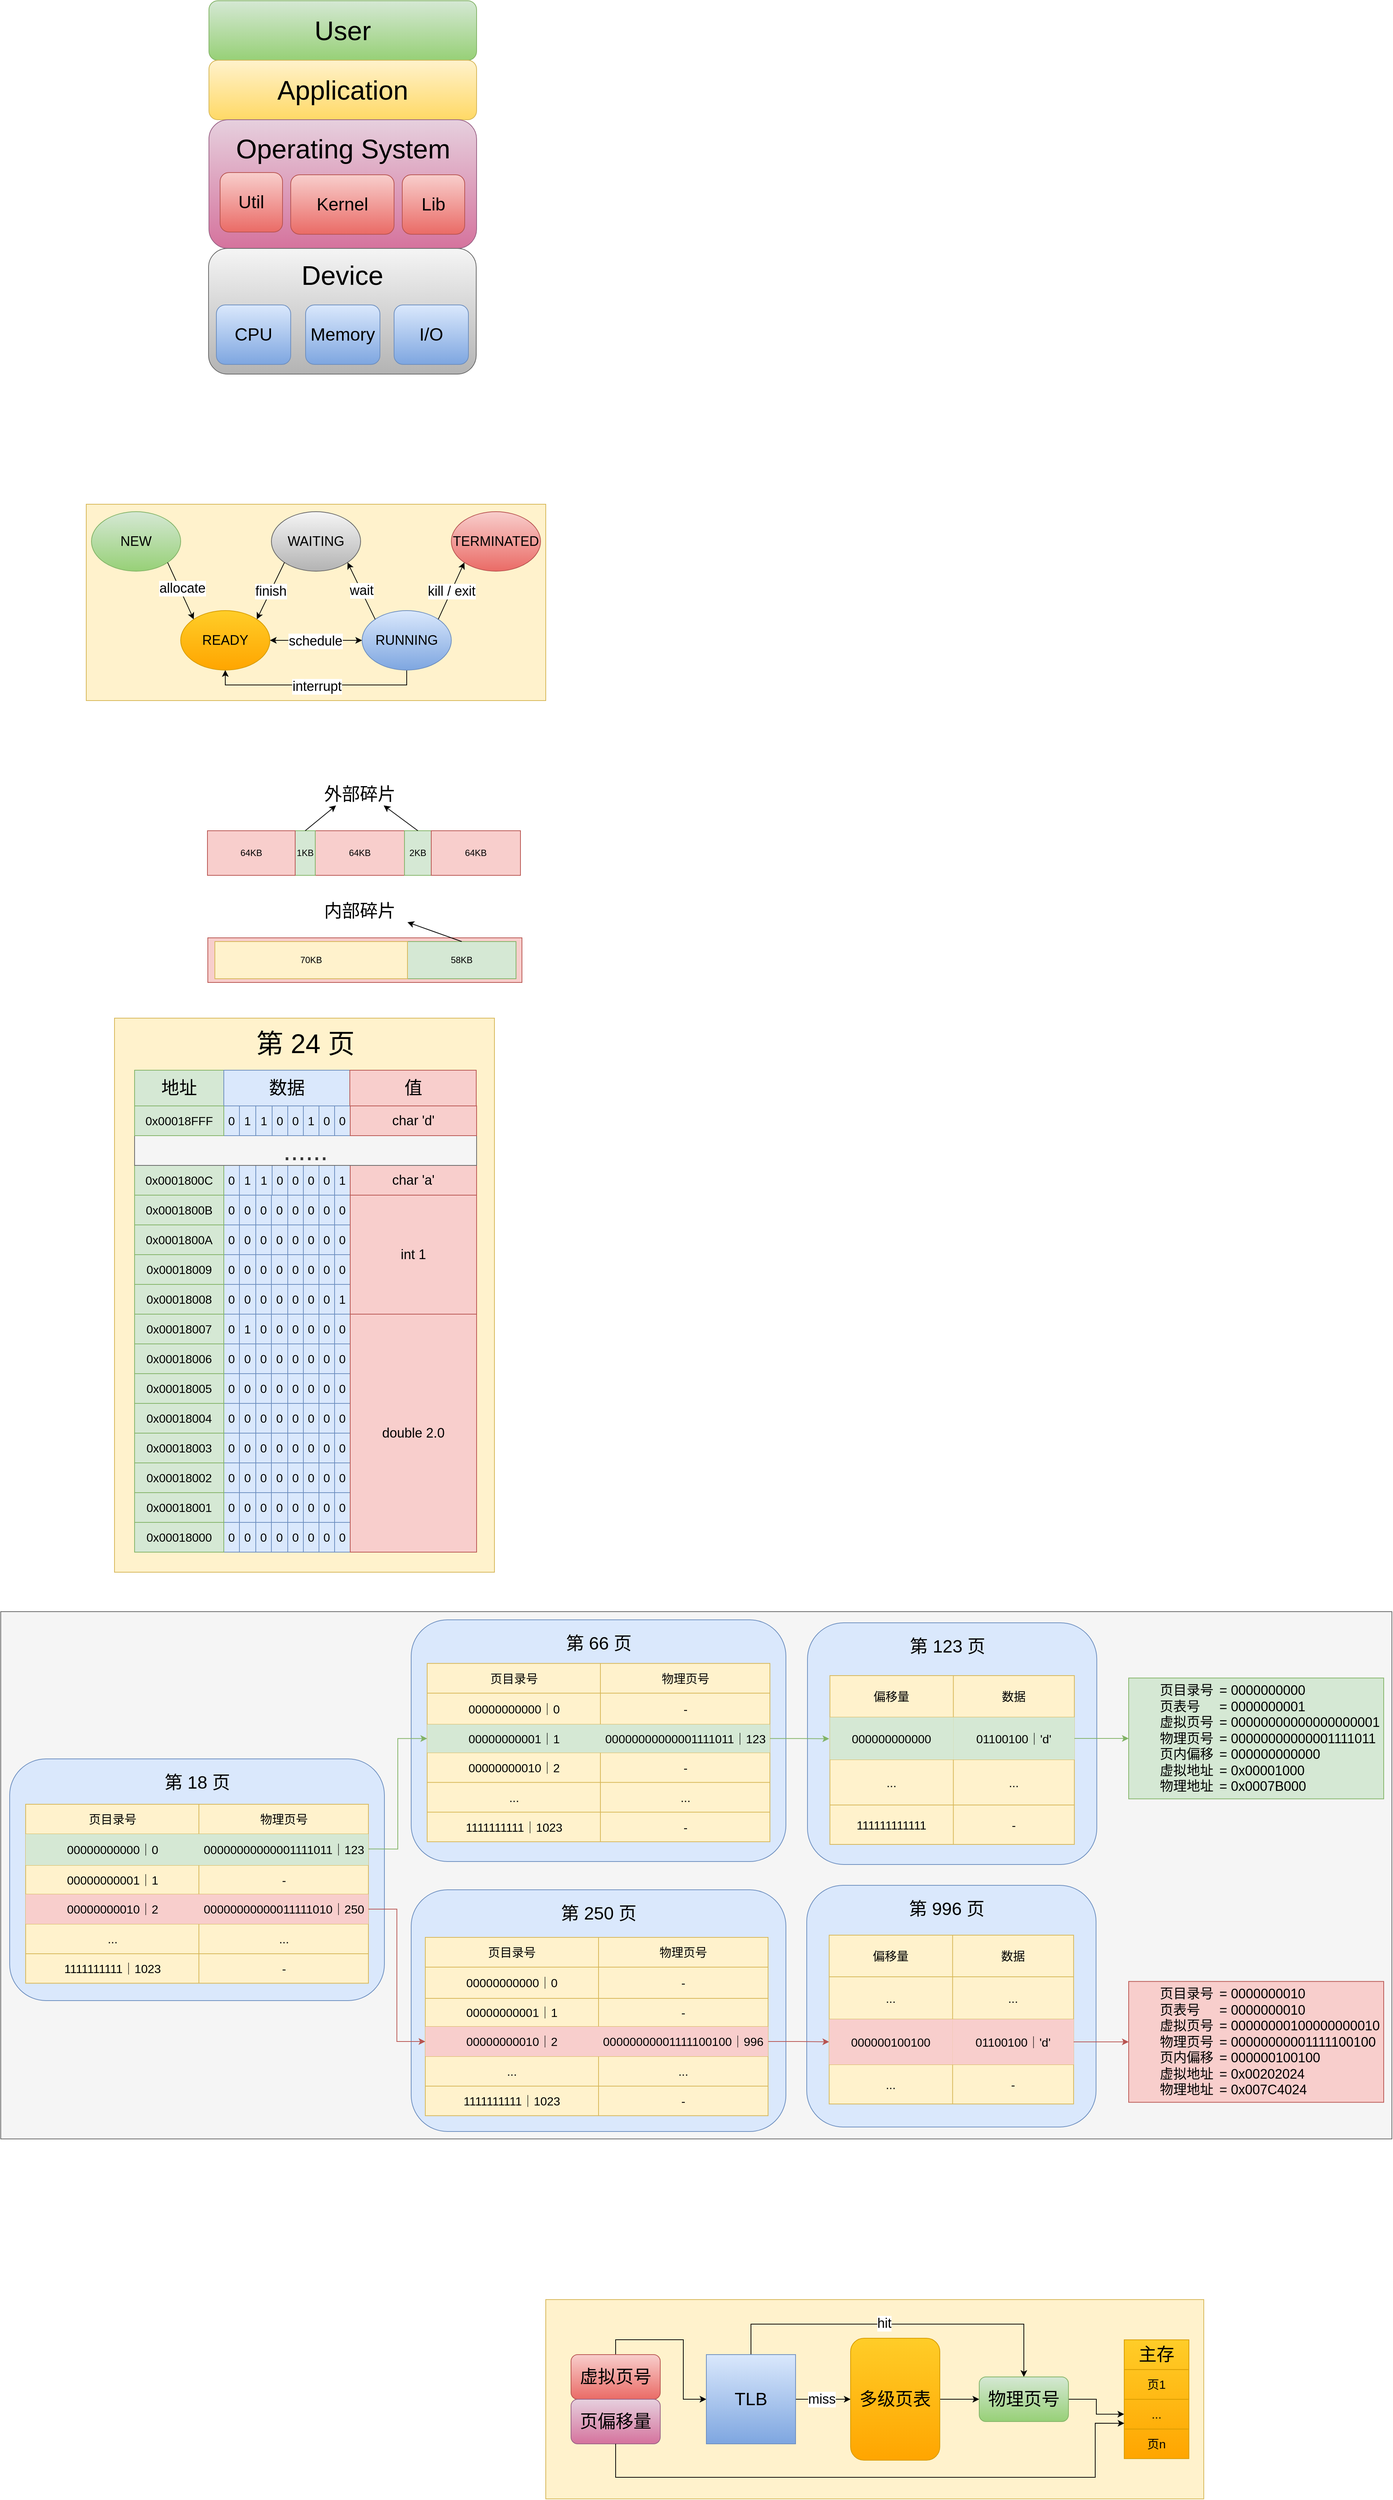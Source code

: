 <mxfile version="28.1.2">
  <diagram name="第 1 页" id="ZVUA54hik592To5Vpqby">
    <mxGraphModel dx="1600" dy="1157" grid="0" gridSize="10" guides="1" tooltips="1" connect="1" arrows="1" fold="1" page="0" pageScale="1" pageWidth="1000" pageHeight="5000" background="#ffffff" math="0" shadow="0">
      <root>
        <mxCell id="0" />
        <mxCell id="1" parent="0" />
        <mxCell id="YdYIsIHxD3RWK3XqgWE9-623" value="" style="rounded=0;whiteSpace=wrap;html=1;fillColor=#f5f5f5;strokeColor=#666666;fontColor=#333333;" vertex="1" parent="1">
          <mxGeometry y="2366" width="1871" height="709" as="geometry" />
        </mxCell>
        <mxCell id="YdYIsIHxD3RWK3XqgWE9-521" value="" style="rounded=1;whiteSpace=wrap;html=1;fillColor=#dae8fc;strokeColor=#6c8ebf;" vertex="1" parent="1">
          <mxGeometry x="1085" y="2381" width="389.13" height="325" as="geometry" />
        </mxCell>
        <mxCell id="YdYIsIHxD3RWK3XqgWE9-374" value="" style="rounded=1;whiteSpace=wrap;html=1;fillColor=#dae8fc;strokeColor=#6c8ebf;" vertex="1" parent="1">
          <mxGeometry x="12" y="2564" width="504" height="325" as="geometry" />
        </mxCell>
        <mxCell id="YdYIsIHxD3RWK3XqgWE9-313" value="" style="rounded=0;whiteSpace=wrap;html=1;fillColor=#fff2cc;strokeColor=#d6b656;" vertex="1" parent="1">
          <mxGeometry x="153" y="1568" width="511" height="745" as="geometry" />
        </mxCell>
        <mxCell id="YdYIsIHxD3RWK3XqgWE9-255" value="&lt;span style=&quot;font-size: 24px;&quot;&gt;地址&lt;/span&gt;" style="rounded=0;whiteSpace=wrap;html=1;fillColor=#d5e8d4;strokeColor=#82b366;" vertex="1" parent="1">
          <mxGeometry x="180" y="1638" width="120" height="48" as="geometry" />
        </mxCell>
        <mxCell id="YdYIsIHxD3RWK3XqgWE9-42" value="" style="rounded=0;whiteSpace=wrap;html=1;fillColor=#fff2cc;strokeColor=#d6b656;" vertex="1" parent="1">
          <mxGeometry x="115" y="877" width="618" height="264" as="geometry" />
        </mxCell>
        <mxCell id="YdYIsIHxD3RWK3XqgWE9-1" value="&lt;font style=&quot;font-size: 36px;&quot;&gt;User&lt;/font&gt;" style="rounded=1;whiteSpace=wrap;html=1;fillColor=#d5e8d4;strokeColor=#82b366;gradientColor=#97d077;" vertex="1" parent="1">
          <mxGeometry x="280" y="200" width="360" height="80" as="geometry" />
        </mxCell>
        <mxCell id="YdYIsIHxD3RWK3XqgWE9-2" value="&lt;font style=&quot;font-size: 36px;&quot;&gt;Application&lt;/font&gt;" style="rounded=1;whiteSpace=wrap;html=1;fillColor=#fff2cc;gradientColor=#ffd966;strokeColor=#d6b656;" vertex="1" parent="1">
          <mxGeometry x="280" y="280" width="360" height="80" as="geometry" />
        </mxCell>
        <mxCell id="YdYIsIHxD3RWK3XqgWE9-3" value="" style="rounded=1;whiteSpace=wrap;html=1;fillColor=#e6d0de;gradientColor=#d5739d;strokeColor=#996185;" vertex="1" parent="1">
          <mxGeometry x="280" y="360" width="360" height="173" as="geometry" />
        </mxCell>
        <mxCell id="YdYIsIHxD3RWK3XqgWE9-4" value="" style="rounded=1;whiteSpace=wrap;html=1;fillColor=#f5f5f5;gradientColor=#b3b3b3;strokeColor=#666666;" vertex="1" parent="1">
          <mxGeometry x="279.5" y="533" width="360" height="169" as="geometry" />
        </mxCell>
        <mxCell id="YdYIsIHxD3RWK3XqgWE9-6" value="&lt;font style=&quot;font-size: 24px;&quot;&gt;Memory&lt;/font&gt;" style="rounded=1;whiteSpace=wrap;html=1;fillColor=#dae8fc;gradientColor=#7ea6e0;strokeColor=#6c8ebf;" vertex="1" parent="1">
          <mxGeometry x="410" y="609" width="100" height="80" as="geometry" />
        </mxCell>
        <mxCell id="YdYIsIHxD3RWK3XqgWE9-8" value="&lt;font style=&quot;font-size: 24px;&quot;&gt;CPU&lt;/font&gt;" style="rounded=1;whiteSpace=wrap;html=1;fillColor=#dae8fc;gradientColor=#7ea6e0;strokeColor=#6c8ebf;" vertex="1" parent="1">
          <mxGeometry x="290" y="609" width="100" height="80" as="geometry" />
        </mxCell>
        <mxCell id="YdYIsIHxD3RWK3XqgWE9-9" value="&lt;font style=&quot;font-size: 24px;&quot;&gt;I/O&lt;/font&gt;" style="rounded=1;whiteSpace=wrap;html=1;fillColor=#dae8fc;gradientColor=#7ea6e0;strokeColor=#6c8ebf;" vertex="1" parent="1">
          <mxGeometry x="529" y="609" width="100" height="80" as="geometry" />
        </mxCell>
        <mxCell id="YdYIsIHxD3RWK3XqgWE9-16" value="&lt;span style=&quot;font-size: 36px;&quot;&gt;Operating System&lt;/span&gt;" style="text;html=1;align=center;verticalAlign=middle;whiteSpace=wrap;rounded=0;" vertex="1" parent="1">
          <mxGeometry x="310.5" y="384" width="299" height="30" as="geometry" />
        </mxCell>
        <mxCell id="YdYIsIHxD3RWK3XqgWE9-17" value="&lt;font style=&quot;font-size: 24px;&quot;&gt;Kernel&lt;/font&gt;" style="rounded=1;whiteSpace=wrap;html=1;fillColor=#f8cecc;gradientColor=#ea6b66;strokeColor=#b85450;" vertex="1" parent="1">
          <mxGeometry x="390" y="434" width="139" height="80" as="geometry" />
        </mxCell>
        <mxCell id="YdYIsIHxD3RWK3XqgWE9-18" value="&lt;font style=&quot;font-size: 24px;&quot;&gt;Lib&lt;/font&gt;" style="rounded=1;whiteSpace=wrap;html=1;fillColor=#f8cecc;gradientColor=#ea6b66;strokeColor=#b85450;" vertex="1" parent="1">
          <mxGeometry x="540" y="434" width="84" height="80" as="geometry" />
        </mxCell>
        <mxCell id="YdYIsIHxD3RWK3XqgWE9-19" value="&lt;font style=&quot;font-size: 24px;&quot;&gt;Util&lt;/font&gt;" style="rounded=1;whiteSpace=wrap;html=1;fillColor=#f8cecc;gradientColor=#ea6b66;strokeColor=#b85450;" vertex="1" parent="1">
          <mxGeometry x="295" y="431" width="84" height="80" as="geometry" />
        </mxCell>
        <mxCell id="YdYIsIHxD3RWK3XqgWE9-20" value="&lt;span style=&quot;font-size: 36px;&quot;&gt;Device&lt;/span&gt;" style="text;html=1;align=center;verticalAlign=middle;whiteSpace=wrap;rounded=0;" vertex="1" parent="1">
          <mxGeometry x="310" y="554" width="299" height="30" as="geometry" />
        </mxCell>
        <mxCell id="YdYIsIHxD3RWK3XqgWE9-21" value="&lt;font style=&quot;font-size: 18px;&quot;&gt;NEW&lt;/font&gt;" style="ellipse;whiteSpace=wrap;html=1;fillColor=#d5e8d4;gradientColor=#97d077;strokeColor=#82b366;" vertex="1" parent="1">
          <mxGeometry x="122" y="887" width="120" height="80" as="geometry" />
        </mxCell>
        <mxCell id="YdYIsIHxD3RWK3XqgWE9-22" value="&lt;font style=&quot;font-size: 18px;&quot;&gt;WAITING&lt;/font&gt;" style="ellipse;whiteSpace=wrap;html=1;fillColor=#f5f5f5;gradientColor=#b3b3b3;strokeColor=#666666;" vertex="1" parent="1">
          <mxGeometry x="364" y="887" width="120" height="80" as="geometry" />
        </mxCell>
        <mxCell id="YdYIsIHxD3RWK3XqgWE9-23" value="&lt;font style=&quot;font-size: 18px;&quot;&gt;TERMINATED&lt;/font&gt;" style="ellipse;whiteSpace=wrap;html=1;fillColor=#f8cecc;gradientColor=#ea6b66;strokeColor=#b85450;" vertex="1" parent="1">
          <mxGeometry x="606" y="887" width="120" height="80" as="geometry" />
        </mxCell>
        <mxCell id="YdYIsIHxD3RWK3XqgWE9-24" value="&lt;font style=&quot;font-size: 18px;&quot;&gt;READY&lt;/font&gt;" style="ellipse;whiteSpace=wrap;html=1;fillColor=#ffcd28;gradientColor=#ffa500;strokeColor=#d79b00;" vertex="1" parent="1">
          <mxGeometry x="242" y="1020" width="120" height="80" as="geometry" />
        </mxCell>
        <mxCell id="YdYIsIHxD3RWK3XqgWE9-39" style="edgeStyle=orthogonalEdgeStyle;rounded=0;orthogonalLoop=1;jettySize=auto;html=1;exitX=0.5;exitY=1;exitDx=0;exitDy=0;entryX=0.5;entryY=1;entryDx=0;entryDy=0;" edge="1" parent="1" source="YdYIsIHxD3RWK3XqgWE9-25" target="YdYIsIHxD3RWK3XqgWE9-24">
          <mxGeometry relative="1" as="geometry" />
        </mxCell>
        <mxCell id="YdYIsIHxD3RWK3XqgWE9-40" value="&lt;font style=&quot;font-size: 18px;&quot;&gt;interrupt&lt;/font&gt;" style="edgeLabel;html=1;align=center;verticalAlign=middle;resizable=0;points=[];" vertex="1" connectable="0" parent="YdYIsIHxD3RWK3XqgWE9-39">
          <mxGeometry x="-0.006" y="2" relative="1" as="geometry">
            <mxPoint as="offset" />
          </mxGeometry>
        </mxCell>
        <mxCell id="YdYIsIHxD3RWK3XqgWE9-25" value="&lt;font style=&quot;font-size: 18px;&quot;&gt;RUNNING&lt;/font&gt;" style="ellipse;whiteSpace=wrap;html=1;fillColor=#dae8fc;gradientColor=#7ea6e0;strokeColor=#6c8ebf;" vertex="1" parent="1">
          <mxGeometry x="486" y="1020" width="120" height="80" as="geometry" />
        </mxCell>
        <mxCell id="YdYIsIHxD3RWK3XqgWE9-27" value="" style="endArrow=classic;html=1;rounded=0;exitX=1;exitY=1;exitDx=0;exitDy=0;entryX=0;entryY=0;entryDx=0;entryDy=0;" edge="1" parent="1" source="YdYIsIHxD3RWK3XqgWE9-21" target="YdYIsIHxD3RWK3XqgWE9-24">
          <mxGeometry width="50" height="50" relative="1" as="geometry">
            <mxPoint x="439" y="983" as="sourcePoint" />
            <mxPoint x="489" y="933" as="targetPoint" />
          </mxGeometry>
        </mxCell>
        <mxCell id="YdYIsIHxD3RWK3XqgWE9-28" value="&lt;font style=&quot;font-size: 18px;&quot;&gt;allocate&lt;/font&gt;" style="edgeLabel;html=1;align=center;verticalAlign=middle;resizable=0;points=[];" vertex="1" connectable="0" parent="YdYIsIHxD3RWK3XqgWE9-27">
          <mxGeometry x="-0.055" y="3" relative="1" as="geometry">
            <mxPoint as="offset" />
          </mxGeometry>
        </mxCell>
        <mxCell id="YdYIsIHxD3RWK3XqgWE9-31" value="&lt;font style=&quot;font-size: 18px;&quot;&gt;wait&lt;/font&gt;" style="endArrow=classic;html=1;rounded=0;entryX=1;entryY=1;entryDx=0;entryDy=0;exitX=0;exitY=0;exitDx=0;exitDy=0;" edge="1" parent="1" source="YdYIsIHxD3RWK3XqgWE9-25" target="YdYIsIHxD3RWK3XqgWE9-22">
          <mxGeometry width="50" height="50" relative="1" as="geometry">
            <mxPoint x="544.5" y="944" as="sourcePoint" />
            <mxPoint x="609.5" y="1001" as="targetPoint" />
          </mxGeometry>
        </mxCell>
        <mxCell id="YdYIsIHxD3RWK3XqgWE9-32" value="&lt;span style=&quot;font-size: 18px;&quot;&gt;finish&lt;/span&gt;" style="endArrow=classic;html=1;rounded=0;entryX=1;entryY=0;entryDx=0;entryDy=0;exitX=0;exitY=1;exitDx=0;exitDy=0;" edge="1" parent="1" source="YdYIsIHxD3RWK3XqgWE9-22" target="YdYIsIHxD3RWK3XqgWE9-24">
          <mxGeometry x="0.006" width="50" height="50" relative="1" as="geometry">
            <mxPoint x="599" y="1051" as="sourcePoint" />
            <mxPoint x="561" y="974" as="targetPoint" />
            <mxPoint as="offset" />
          </mxGeometry>
        </mxCell>
        <mxCell id="YdYIsIHxD3RWK3XqgWE9-35" value="&lt;span style=&quot;font-size: 18px;&quot;&gt;kill / exit&lt;/span&gt;" style="endArrow=classic;html=1;rounded=0;entryX=0;entryY=1;entryDx=0;entryDy=0;exitX=1;exitY=0;exitDx=0;exitDy=0;" edge="1" parent="1" source="YdYIsIHxD3RWK3XqgWE9-25" target="YdYIsIHxD3RWK3XqgWE9-23">
          <mxGeometry width="50" height="50" relative="1" as="geometry">
            <mxPoint x="685" y="1044" as="sourcePoint" />
            <mxPoint x="647" y="967" as="targetPoint" />
          </mxGeometry>
        </mxCell>
        <mxCell id="YdYIsIHxD3RWK3XqgWE9-36" value="" style="endArrow=classic;startArrow=classic;html=1;rounded=0;exitX=1;exitY=0.5;exitDx=0;exitDy=0;entryX=0;entryY=0.5;entryDx=0;entryDy=0;" edge="1" parent="1" source="YdYIsIHxD3RWK3XqgWE9-24" target="YdYIsIHxD3RWK3XqgWE9-25">
          <mxGeometry width="50" height="50" relative="1" as="geometry">
            <mxPoint x="439" y="981" as="sourcePoint" />
            <mxPoint x="489" y="931" as="targetPoint" />
          </mxGeometry>
        </mxCell>
        <mxCell id="YdYIsIHxD3RWK3XqgWE9-37" value="&lt;span style=&quot;color: rgba(0, 0, 0, 0); font-family: monospace; font-size: 0px; text-align: start; background-color: rgb(236, 236, 236);&quot;&gt;%3CmxGraphModel%3E%3Croot%3E%3CmxCell%20id%3D%220%22%2F%3E%3CmxCell%20id%3D%221%22%20parent%3D%220%22%2F%3E%3CmxCell%20id%3D%222%22%20value%3D%22%26lt%3Bfont%20style%3D%26quot%3Bfont-size%3A%2018px%3B%26quot%3B%26gt%3B%E7%AD%89%E5%BE%85%26lt%3B%2Ffont%26gt%3B%22%20style%3D%22endArrow%3Dclassic%3Bhtml%3D1%3Brounded%3D0%3BentryX%3D1%3BentryY%3D1%3BentryDx%3D0%3BentryDy%3D0%3BexitX%3D0%3BexitY%3D0%3BexitDx%3D0%3BexitDy%3D0%3B%22%20edge%3D%221%22%20parent%3D%221%22%3E%3CmxGeometry%20width%3D%2250%22%20height%3D%2250%22%20relative%3D%221%22%20as%3D%22geometry%22%3E%3CmxPoint%20x%3D%22504%22%20y%3D%221032%22%20as%3D%22sourcePoint%22%2F%3E%3CmxPoint%20x%3D%22466%22%20y%3D%22955%22%20as%3D%22targetPoint%22%2F%3E%3C%2FmxGeometry%3E%3C%2FmxCell%3E%3C%2Froot%3E%3C%2FmxGraphModel%3E&lt;/span&gt;" style="edgeLabel;html=1;align=center;verticalAlign=middle;resizable=0;points=[];" vertex="1" connectable="0" parent="YdYIsIHxD3RWK3XqgWE9-36">
          <mxGeometry x="0.013" y="1" relative="1" as="geometry">
            <mxPoint as="offset" />
          </mxGeometry>
        </mxCell>
        <mxCell id="YdYIsIHxD3RWK3XqgWE9-38" value="&lt;font style=&quot;font-size: 18px;&quot;&gt;schedule&lt;/font&gt;" style="edgeLabel;html=1;align=center;verticalAlign=middle;resizable=0;points=[];" vertex="1" connectable="0" parent="YdYIsIHxD3RWK3XqgWE9-36">
          <mxGeometry x="-0.016" y="-1" relative="1" as="geometry">
            <mxPoint as="offset" />
          </mxGeometry>
        </mxCell>
        <mxCell id="YdYIsIHxD3RWK3XqgWE9-45" value="64KB" style="rounded=0;whiteSpace=wrap;html=1;fillColor=#f8cecc;strokeColor=#b85450;" vertex="1" parent="1">
          <mxGeometry x="423" y="1316" width="120" height="60" as="geometry" />
        </mxCell>
        <mxCell id="YdYIsIHxD3RWK3XqgWE9-46" value="1KB" style="rounded=0;whiteSpace=wrap;html=1;fillColor=#d5e8d4;strokeColor=#82b366;" vertex="1" parent="1">
          <mxGeometry x="396" y="1316" width="27" height="60" as="geometry" />
        </mxCell>
        <mxCell id="YdYIsIHxD3RWK3XqgWE9-47" value="64KB" style="rounded=0;whiteSpace=wrap;html=1;fillColor=#f8cecc;strokeColor=#b85450;" vertex="1" parent="1">
          <mxGeometry x="278" y="1316" width="118" height="60" as="geometry" />
        </mxCell>
        <mxCell id="YdYIsIHxD3RWK3XqgWE9-48" value="2KB" style="rounded=0;whiteSpace=wrap;html=1;fillColor=#d5e8d4;strokeColor=#82b366;" vertex="1" parent="1">
          <mxGeometry x="543" y="1316" width="36" height="60" as="geometry" />
        </mxCell>
        <mxCell id="YdYIsIHxD3RWK3XqgWE9-49" value="64KB" style="rounded=0;whiteSpace=wrap;html=1;fillColor=#f8cecc;strokeColor=#b85450;" vertex="1" parent="1">
          <mxGeometry x="579" y="1316" width="120" height="60" as="geometry" />
        </mxCell>
        <mxCell id="YdYIsIHxD3RWK3XqgWE9-50" value="&lt;font style=&quot;font-size: 24px;&quot;&gt;外部碎片&lt;/font&gt;" style="text;html=1;align=center;verticalAlign=middle;whiteSpace=wrap;rounded=0;" vertex="1" parent="1">
          <mxGeometry x="419" y="1252" width="128" height="30" as="geometry" />
        </mxCell>
        <mxCell id="YdYIsIHxD3RWK3XqgWE9-52" value="" style="endArrow=classic;html=1;rounded=0;exitX=0.5;exitY=0;exitDx=0;exitDy=0;entryX=0.25;entryY=1;entryDx=0;entryDy=0;" edge="1" parent="1" source="YdYIsIHxD3RWK3XqgWE9-46" target="YdYIsIHxD3RWK3XqgWE9-50">
          <mxGeometry width="50" height="50" relative="1" as="geometry">
            <mxPoint x="489" y="1377" as="sourcePoint" />
            <mxPoint x="539" y="1327" as="targetPoint" />
          </mxGeometry>
        </mxCell>
        <mxCell id="YdYIsIHxD3RWK3XqgWE9-54" value="" style="endArrow=classic;html=1;rounded=0;exitX=0.5;exitY=0;exitDx=0;exitDy=0;entryX=0.75;entryY=1;entryDx=0;entryDy=0;" edge="1" parent="1" source="YdYIsIHxD3RWK3XqgWE9-48" target="YdYIsIHxD3RWK3XqgWE9-50">
          <mxGeometry width="50" height="50" relative="1" as="geometry">
            <mxPoint x="434" y="1320" as="sourcePoint" />
            <mxPoint x="475" y="1286" as="targetPoint" />
          </mxGeometry>
        </mxCell>
        <mxCell id="YdYIsIHxD3RWK3XqgWE9-57" value="" style="rounded=0;whiteSpace=wrap;html=1;fillColor=#f8cecc;strokeColor=#b85450;" vertex="1" parent="1">
          <mxGeometry x="278.5" y="1460" width="422.5" height="60" as="geometry" />
        </mxCell>
        <mxCell id="YdYIsIHxD3RWK3XqgWE9-60" value="&lt;font style=&quot;font-size: 24px;&quot;&gt;内部碎片&lt;/font&gt;" style="text;html=1;align=center;verticalAlign=middle;whiteSpace=wrap;rounded=0;" vertex="1" parent="1">
          <mxGeometry x="419" y="1409" width="128" height="30" as="geometry" />
        </mxCell>
        <mxCell id="YdYIsIHxD3RWK3XqgWE9-63" value="58KB" style="rounded=0;whiteSpace=wrap;html=1;fillColor=#d5e8d4;strokeColor=#82b366;" vertex="1" parent="1">
          <mxGeometry x="547" y="1465" width="146" height="50" as="geometry" />
        </mxCell>
        <mxCell id="YdYIsIHxD3RWK3XqgWE9-65" value="" style="endArrow=classic;html=1;rounded=0;exitX=0.5;exitY=0;exitDx=0;exitDy=0;entryX=1;entryY=1;entryDx=0;entryDy=0;" edge="1" parent="1" source="YdYIsIHxD3RWK3XqgWE9-63" target="YdYIsIHxD3RWK3XqgWE9-60">
          <mxGeometry width="50" height="50" relative="1" as="geometry">
            <mxPoint x="576" y="1324" as="sourcePoint" />
            <mxPoint x="530" y="1290" as="targetPoint" />
          </mxGeometry>
        </mxCell>
        <mxCell id="YdYIsIHxD3RWK3XqgWE9-66" value="70KB" style="rounded=0;whiteSpace=wrap;html=1;fillColor=#fff2cc;strokeColor=#d6b656;" vertex="1" parent="1">
          <mxGeometry x="288" y="1465" width="259" height="50" as="geometry" />
        </mxCell>
        <mxCell id="YdYIsIHxD3RWK3XqgWE9-67" value="" style="shape=table;startSize=0;container=1;collapsible=0;childLayout=tableLayout;fontSize=16;fillColor=#dae8fc;strokeColor=#6c8ebf;" vertex="1" parent="1">
          <mxGeometry x="300" y="1766" width="170" height="40" as="geometry" />
        </mxCell>
        <mxCell id="YdYIsIHxD3RWK3XqgWE9-68" value="" style="shape=tableRow;horizontal=0;startSize=0;swimlaneHead=0;swimlaneBody=0;strokeColor=inherit;top=0;left=0;bottom=0;right=0;collapsible=0;dropTarget=0;fillColor=none;points=[[0,0.5],[1,0.5]];portConstraint=eastwest;fontSize=16;" vertex="1" parent="YdYIsIHxD3RWK3XqgWE9-67">
          <mxGeometry width="170" height="40" as="geometry" />
        </mxCell>
        <mxCell id="YdYIsIHxD3RWK3XqgWE9-69" value="0" style="shape=partialRectangle;html=1;whiteSpace=wrap;connectable=0;strokeColor=inherit;overflow=hidden;fillColor=none;top=0;left=0;bottom=0;right=0;pointerEvents=1;fontSize=16;" vertex="1" parent="YdYIsIHxD3RWK3XqgWE9-68">
          <mxGeometry width="21" height="40" as="geometry">
            <mxRectangle width="21" height="40" as="alternateBounds" />
          </mxGeometry>
        </mxCell>
        <mxCell id="YdYIsIHxD3RWK3XqgWE9-86" value="1" style="shape=partialRectangle;html=1;whiteSpace=wrap;connectable=0;strokeColor=inherit;overflow=hidden;fillColor=none;top=0;left=0;bottom=0;right=0;pointerEvents=1;fontSize=16;" vertex="1" parent="YdYIsIHxD3RWK3XqgWE9-68">
          <mxGeometry x="21" width="22" height="40" as="geometry">
            <mxRectangle width="22" height="40" as="alternateBounds" />
          </mxGeometry>
        </mxCell>
        <mxCell id="YdYIsIHxD3RWK3XqgWE9-87" value="1" style="shape=partialRectangle;html=1;whiteSpace=wrap;connectable=0;strokeColor=inherit;overflow=hidden;fillColor=none;top=0;left=0;bottom=0;right=0;pointerEvents=1;fontSize=16;" vertex="1" parent="YdYIsIHxD3RWK3XqgWE9-68">
          <mxGeometry x="43" width="22" height="40" as="geometry">
            <mxRectangle width="22" height="40" as="alternateBounds" />
          </mxGeometry>
        </mxCell>
        <mxCell id="YdYIsIHxD3RWK3XqgWE9-88" value="0" style="shape=partialRectangle;html=1;whiteSpace=wrap;connectable=0;strokeColor=inherit;overflow=hidden;fillColor=none;top=0;left=0;bottom=0;right=0;pointerEvents=1;fontSize=16;" vertex="1" parent="YdYIsIHxD3RWK3XqgWE9-68">
          <mxGeometry x="65" width="21" height="40" as="geometry">
            <mxRectangle width="21" height="40" as="alternateBounds" />
          </mxGeometry>
        </mxCell>
        <mxCell id="YdYIsIHxD3RWK3XqgWE9-89" value="0" style="shape=partialRectangle;html=1;whiteSpace=wrap;connectable=0;strokeColor=inherit;overflow=hidden;fillColor=none;top=0;left=0;bottom=0;right=0;pointerEvents=1;fontSize=16;" vertex="1" parent="YdYIsIHxD3RWK3XqgWE9-68">
          <mxGeometry x="86" width="21" height="40" as="geometry">
            <mxRectangle width="21" height="40" as="alternateBounds" />
          </mxGeometry>
        </mxCell>
        <mxCell id="YdYIsIHxD3RWK3XqgWE9-96" value="0" style="shape=partialRectangle;html=1;whiteSpace=wrap;connectable=0;strokeColor=inherit;overflow=hidden;fillColor=none;top=0;left=0;bottom=0;right=0;pointerEvents=1;fontSize=16;" vertex="1" parent="YdYIsIHxD3RWK3XqgWE9-68">
          <mxGeometry x="107" width="21" height="40" as="geometry">
            <mxRectangle width="21" height="40" as="alternateBounds" />
          </mxGeometry>
        </mxCell>
        <mxCell id="YdYIsIHxD3RWK3XqgWE9-97" value="0" style="shape=partialRectangle;html=1;whiteSpace=wrap;connectable=0;strokeColor=inherit;overflow=hidden;fillColor=none;top=0;left=0;bottom=0;right=0;pointerEvents=1;fontSize=16;" vertex="1" parent="YdYIsIHxD3RWK3XqgWE9-68">
          <mxGeometry x="128" width="21" height="40" as="geometry">
            <mxRectangle width="21" height="40" as="alternateBounds" />
          </mxGeometry>
        </mxCell>
        <mxCell id="YdYIsIHxD3RWK3XqgWE9-98" value="1" style="shape=partialRectangle;html=1;whiteSpace=wrap;connectable=0;strokeColor=inherit;overflow=hidden;fillColor=none;top=0;left=0;bottom=0;right=0;pointerEvents=1;fontSize=16;" vertex="1" parent="YdYIsIHxD3RWK3XqgWE9-68">
          <mxGeometry x="149" width="21" height="40" as="geometry">
            <mxRectangle width="21" height="40" as="alternateBounds" />
          </mxGeometry>
        </mxCell>
        <mxCell id="YdYIsIHxD3RWK3XqgWE9-90" value="&lt;font style=&quot;font-size: 16px;&quot;&gt;0x0001800C&lt;/font&gt;" style="rounded=0;whiteSpace=wrap;html=1;fillColor=#d5e8d4;strokeColor=#82b366;" vertex="1" parent="1">
          <mxGeometry x="180" y="1766" width="120" height="40" as="geometry" />
        </mxCell>
        <mxCell id="YdYIsIHxD3RWK3XqgWE9-99" value="" style="shape=table;startSize=0;container=1;collapsible=0;childLayout=tableLayout;fontSize=16;fillColor=#dae8fc;strokeColor=#6c8ebf;" vertex="1" parent="1">
          <mxGeometry x="300" y="1806" width="170" height="40" as="geometry" />
        </mxCell>
        <mxCell id="YdYIsIHxD3RWK3XqgWE9-100" value="" style="shape=tableRow;horizontal=0;startSize=0;swimlaneHead=0;swimlaneBody=0;strokeColor=inherit;top=0;left=0;bottom=0;right=0;collapsible=0;dropTarget=0;fillColor=none;points=[[0,0.5],[1,0.5]];portConstraint=eastwest;fontSize=16;" vertex="1" parent="YdYIsIHxD3RWK3XqgWE9-99">
          <mxGeometry width="170" height="40" as="geometry" />
        </mxCell>
        <mxCell id="YdYIsIHxD3RWK3XqgWE9-101" value="0" style="shape=partialRectangle;html=1;whiteSpace=wrap;connectable=0;strokeColor=inherit;overflow=hidden;fillColor=none;top=0;left=0;bottom=0;right=0;pointerEvents=1;fontSize=16;" vertex="1" parent="YdYIsIHxD3RWK3XqgWE9-100">
          <mxGeometry width="21" height="40" as="geometry">
            <mxRectangle width="21" height="40" as="alternateBounds" />
          </mxGeometry>
        </mxCell>
        <mxCell id="YdYIsIHxD3RWK3XqgWE9-102" value="0" style="shape=partialRectangle;html=1;whiteSpace=wrap;connectable=0;strokeColor=inherit;overflow=hidden;fillColor=none;top=0;left=0;bottom=0;right=0;pointerEvents=1;fontSize=16;" vertex="1" parent="YdYIsIHxD3RWK3XqgWE9-100">
          <mxGeometry x="21" width="22" height="40" as="geometry">
            <mxRectangle width="22" height="40" as="alternateBounds" />
          </mxGeometry>
        </mxCell>
        <mxCell id="YdYIsIHxD3RWK3XqgWE9-103" value="0" style="shape=partialRectangle;html=1;whiteSpace=wrap;connectable=0;strokeColor=inherit;overflow=hidden;fillColor=none;top=0;left=0;bottom=0;right=0;pointerEvents=1;fontSize=16;" vertex="1" parent="YdYIsIHxD3RWK3XqgWE9-100">
          <mxGeometry x="43" width="21" height="40" as="geometry">
            <mxRectangle width="21" height="40" as="alternateBounds" />
          </mxGeometry>
        </mxCell>
        <mxCell id="YdYIsIHxD3RWK3XqgWE9-104" value="0" style="shape=partialRectangle;html=1;whiteSpace=wrap;connectable=0;strokeColor=inherit;overflow=hidden;fillColor=none;top=0;left=0;bottom=0;right=0;pointerEvents=1;fontSize=16;" vertex="1" parent="YdYIsIHxD3RWK3XqgWE9-100">
          <mxGeometry x="64" width="22" height="40" as="geometry">
            <mxRectangle width="22" height="40" as="alternateBounds" />
          </mxGeometry>
        </mxCell>
        <mxCell id="YdYIsIHxD3RWK3XqgWE9-105" value="0" style="shape=partialRectangle;html=1;whiteSpace=wrap;connectable=0;strokeColor=inherit;overflow=hidden;fillColor=none;top=0;left=0;bottom=0;right=0;pointerEvents=1;fontSize=16;" vertex="1" parent="YdYIsIHxD3RWK3XqgWE9-100">
          <mxGeometry x="86" width="21" height="40" as="geometry">
            <mxRectangle width="21" height="40" as="alternateBounds" />
          </mxGeometry>
        </mxCell>
        <mxCell id="YdYIsIHxD3RWK3XqgWE9-106" value="0" style="shape=partialRectangle;html=1;whiteSpace=wrap;connectable=0;strokeColor=inherit;overflow=hidden;fillColor=none;top=0;left=0;bottom=0;right=0;pointerEvents=1;fontSize=16;" vertex="1" parent="YdYIsIHxD3RWK3XqgWE9-100">
          <mxGeometry x="107" width="21" height="40" as="geometry">
            <mxRectangle width="21" height="40" as="alternateBounds" />
          </mxGeometry>
        </mxCell>
        <mxCell id="YdYIsIHxD3RWK3XqgWE9-107" value="0" style="shape=partialRectangle;html=1;whiteSpace=wrap;connectable=0;strokeColor=inherit;overflow=hidden;fillColor=none;top=0;left=0;bottom=0;right=0;pointerEvents=1;fontSize=16;" vertex="1" parent="YdYIsIHxD3RWK3XqgWE9-100">
          <mxGeometry x="128" width="21" height="40" as="geometry">
            <mxRectangle width="21" height="40" as="alternateBounds" />
          </mxGeometry>
        </mxCell>
        <mxCell id="YdYIsIHxD3RWK3XqgWE9-108" value="0" style="shape=partialRectangle;html=1;whiteSpace=wrap;connectable=0;strokeColor=inherit;overflow=hidden;fillColor=none;top=0;left=0;bottom=0;right=0;pointerEvents=1;fontSize=16;" vertex="1" parent="YdYIsIHxD3RWK3XqgWE9-100">
          <mxGeometry x="149" width="21" height="40" as="geometry">
            <mxRectangle width="21" height="40" as="alternateBounds" />
          </mxGeometry>
        </mxCell>
        <mxCell id="YdYIsIHxD3RWK3XqgWE9-109" value="0x0001800B" style="rounded=0;whiteSpace=wrap;html=1;fontSize=16;fillColor=#d5e8d4;strokeColor=#82b366;" vertex="1" parent="1">
          <mxGeometry x="180" y="1806" width="120" height="40" as="geometry" />
        </mxCell>
        <mxCell id="YdYIsIHxD3RWK3XqgWE9-111" value="" style="shape=table;startSize=0;container=1;collapsible=0;childLayout=tableLayout;fontSize=16;fillColor=#dae8fc;strokeColor=#6c8ebf;" vertex="1" parent="1">
          <mxGeometry x="300" y="1846" width="170" height="40" as="geometry" />
        </mxCell>
        <mxCell id="YdYIsIHxD3RWK3XqgWE9-112" value="" style="shape=tableRow;horizontal=0;startSize=0;swimlaneHead=0;swimlaneBody=0;strokeColor=inherit;top=0;left=0;bottom=0;right=0;collapsible=0;dropTarget=0;fillColor=none;points=[[0,0.5],[1,0.5]];portConstraint=eastwest;fontSize=16;" vertex="1" parent="YdYIsIHxD3RWK3XqgWE9-111">
          <mxGeometry width="170" height="40" as="geometry" />
        </mxCell>
        <mxCell id="YdYIsIHxD3RWK3XqgWE9-113" value="0" style="shape=partialRectangle;html=1;whiteSpace=wrap;connectable=0;strokeColor=inherit;overflow=hidden;fillColor=none;top=0;left=0;bottom=0;right=0;pointerEvents=1;fontSize=16;" vertex="1" parent="YdYIsIHxD3RWK3XqgWE9-112">
          <mxGeometry width="21" height="40" as="geometry">
            <mxRectangle width="21" height="40" as="alternateBounds" />
          </mxGeometry>
        </mxCell>
        <mxCell id="YdYIsIHxD3RWK3XqgWE9-114" value="0" style="shape=partialRectangle;html=1;whiteSpace=wrap;connectable=0;strokeColor=inherit;overflow=hidden;fillColor=none;top=0;left=0;bottom=0;right=0;pointerEvents=1;fontSize=16;" vertex="1" parent="YdYIsIHxD3RWK3XqgWE9-112">
          <mxGeometry x="21" width="22" height="40" as="geometry">
            <mxRectangle width="22" height="40" as="alternateBounds" />
          </mxGeometry>
        </mxCell>
        <mxCell id="YdYIsIHxD3RWK3XqgWE9-115" value="0" style="shape=partialRectangle;html=1;whiteSpace=wrap;connectable=0;strokeColor=inherit;overflow=hidden;fillColor=none;top=0;left=0;bottom=0;right=0;pointerEvents=1;fontSize=16;" vertex="1" parent="YdYIsIHxD3RWK3XqgWE9-112">
          <mxGeometry x="43" width="21" height="40" as="geometry">
            <mxRectangle width="21" height="40" as="alternateBounds" />
          </mxGeometry>
        </mxCell>
        <mxCell id="YdYIsIHxD3RWK3XqgWE9-116" value="0" style="shape=partialRectangle;html=1;whiteSpace=wrap;connectable=0;strokeColor=inherit;overflow=hidden;fillColor=none;top=0;left=0;bottom=0;right=0;pointerEvents=1;fontSize=16;" vertex="1" parent="YdYIsIHxD3RWK3XqgWE9-112">
          <mxGeometry x="64" width="22" height="40" as="geometry">
            <mxRectangle width="22" height="40" as="alternateBounds" />
          </mxGeometry>
        </mxCell>
        <mxCell id="YdYIsIHxD3RWK3XqgWE9-117" value="0" style="shape=partialRectangle;html=1;whiteSpace=wrap;connectable=0;strokeColor=inherit;overflow=hidden;fillColor=none;top=0;left=0;bottom=0;right=0;pointerEvents=1;fontSize=16;" vertex="1" parent="YdYIsIHxD3RWK3XqgWE9-112">
          <mxGeometry x="86" width="21" height="40" as="geometry">
            <mxRectangle width="21" height="40" as="alternateBounds" />
          </mxGeometry>
        </mxCell>
        <mxCell id="YdYIsIHxD3RWK3XqgWE9-118" value="0" style="shape=partialRectangle;html=1;whiteSpace=wrap;connectable=0;strokeColor=inherit;overflow=hidden;fillColor=none;top=0;left=0;bottom=0;right=0;pointerEvents=1;fontSize=16;" vertex="1" parent="YdYIsIHxD3RWK3XqgWE9-112">
          <mxGeometry x="107" width="21" height="40" as="geometry">
            <mxRectangle width="21" height="40" as="alternateBounds" />
          </mxGeometry>
        </mxCell>
        <mxCell id="YdYIsIHxD3RWK3XqgWE9-119" value="0" style="shape=partialRectangle;html=1;whiteSpace=wrap;connectable=0;strokeColor=inherit;overflow=hidden;fillColor=none;top=0;left=0;bottom=0;right=0;pointerEvents=1;fontSize=16;" vertex="1" parent="YdYIsIHxD3RWK3XqgWE9-112">
          <mxGeometry x="128" width="21" height="40" as="geometry">
            <mxRectangle width="21" height="40" as="alternateBounds" />
          </mxGeometry>
        </mxCell>
        <mxCell id="YdYIsIHxD3RWK3XqgWE9-120" value="0" style="shape=partialRectangle;html=1;whiteSpace=wrap;connectable=0;strokeColor=inherit;overflow=hidden;fillColor=none;top=0;left=0;bottom=0;right=0;pointerEvents=1;fontSize=16;" vertex="1" parent="YdYIsIHxD3RWK3XqgWE9-112">
          <mxGeometry x="149" width="21" height="40" as="geometry">
            <mxRectangle width="21" height="40" as="alternateBounds" />
          </mxGeometry>
        </mxCell>
        <mxCell id="YdYIsIHxD3RWK3XqgWE9-121" value="0x0001800A" style="rounded=0;whiteSpace=wrap;html=1;fontSize=16;fillColor=#d5e8d4;strokeColor=#82b366;" vertex="1" parent="1">
          <mxGeometry x="180" y="1846" width="120" height="40" as="geometry" />
        </mxCell>
        <mxCell id="YdYIsIHxD3RWK3XqgWE9-123" value="" style="shape=table;startSize=0;container=1;collapsible=0;childLayout=tableLayout;fontSize=16;fillColor=#dae8fc;strokeColor=#6c8ebf;" vertex="1" parent="1">
          <mxGeometry x="300" y="1886" width="170" height="40" as="geometry" />
        </mxCell>
        <mxCell id="YdYIsIHxD3RWK3XqgWE9-124" value="" style="shape=tableRow;horizontal=0;startSize=0;swimlaneHead=0;swimlaneBody=0;strokeColor=inherit;top=0;left=0;bottom=0;right=0;collapsible=0;dropTarget=0;fillColor=none;points=[[0,0.5],[1,0.5]];portConstraint=eastwest;fontSize=16;" vertex="1" parent="YdYIsIHxD3RWK3XqgWE9-123">
          <mxGeometry width="170" height="40" as="geometry" />
        </mxCell>
        <mxCell id="YdYIsIHxD3RWK3XqgWE9-125" value="0" style="shape=partialRectangle;html=1;whiteSpace=wrap;connectable=0;strokeColor=inherit;overflow=hidden;fillColor=none;top=0;left=0;bottom=0;right=0;pointerEvents=1;fontSize=16;" vertex="1" parent="YdYIsIHxD3RWK3XqgWE9-124">
          <mxGeometry width="21" height="40" as="geometry">
            <mxRectangle width="21" height="40" as="alternateBounds" />
          </mxGeometry>
        </mxCell>
        <mxCell id="YdYIsIHxD3RWK3XqgWE9-126" value="0" style="shape=partialRectangle;html=1;whiteSpace=wrap;connectable=0;strokeColor=inherit;overflow=hidden;fillColor=none;top=0;left=0;bottom=0;right=0;pointerEvents=1;fontSize=16;" vertex="1" parent="YdYIsIHxD3RWK3XqgWE9-124">
          <mxGeometry x="21" width="22" height="40" as="geometry">
            <mxRectangle width="22" height="40" as="alternateBounds" />
          </mxGeometry>
        </mxCell>
        <mxCell id="YdYIsIHxD3RWK3XqgWE9-127" value="0" style="shape=partialRectangle;html=1;whiteSpace=wrap;connectable=0;strokeColor=inherit;overflow=hidden;fillColor=none;top=0;left=0;bottom=0;right=0;pointerEvents=1;fontSize=16;" vertex="1" parent="YdYIsIHxD3RWK3XqgWE9-124">
          <mxGeometry x="43" width="21" height="40" as="geometry">
            <mxRectangle width="21" height="40" as="alternateBounds" />
          </mxGeometry>
        </mxCell>
        <mxCell id="YdYIsIHxD3RWK3XqgWE9-128" value="0" style="shape=partialRectangle;html=1;whiteSpace=wrap;connectable=0;strokeColor=inherit;overflow=hidden;fillColor=none;top=0;left=0;bottom=0;right=0;pointerEvents=1;fontSize=16;" vertex="1" parent="YdYIsIHxD3RWK3XqgWE9-124">
          <mxGeometry x="64" width="22" height="40" as="geometry">
            <mxRectangle width="22" height="40" as="alternateBounds" />
          </mxGeometry>
        </mxCell>
        <mxCell id="YdYIsIHxD3RWK3XqgWE9-129" value="0" style="shape=partialRectangle;html=1;whiteSpace=wrap;connectable=0;strokeColor=inherit;overflow=hidden;fillColor=none;top=0;left=0;bottom=0;right=0;pointerEvents=1;fontSize=16;" vertex="1" parent="YdYIsIHxD3RWK3XqgWE9-124">
          <mxGeometry x="86" width="21" height="40" as="geometry">
            <mxRectangle width="21" height="40" as="alternateBounds" />
          </mxGeometry>
        </mxCell>
        <mxCell id="YdYIsIHxD3RWK3XqgWE9-130" value="0" style="shape=partialRectangle;html=1;whiteSpace=wrap;connectable=0;strokeColor=inherit;overflow=hidden;fillColor=none;top=0;left=0;bottom=0;right=0;pointerEvents=1;fontSize=16;" vertex="1" parent="YdYIsIHxD3RWK3XqgWE9-124">
          <mxGeometry x="107" width="21" height="40" as="geometry">
            <mxRectangle width="21" height="40" as="alternateBounds" />
          </mxGeometry>
        </mxCell>
        <mxCell id="YdYIsIHxD3RWK3XqgWE9-131" value="0" style="shape=partialRectangle;html=1;whiteSpace=wrap;connectable=0;strokeColor=inherit;overflow=hidden;fillColor=none;top=0;left=0;bottom=0;right=0;pointerEvents=1;fontSize=16;" vertex="1" parent="YdYIsIHxD3RWK3XqgWE9-124">
          <mxGeometry x="128" width="21" height="40" as="geometry">
            <mxRectangle width="21" height="40" as="alternateBounds" />
          </mxGeometry>
        </mxCell>
        <mxCell id="YdYIsIHxD3RWK3XqgWE9-132" value="0" style="shape=partialRectangle;html=1;whiteSpace=wrap;connectable=0;strokeColor=inherit;overflow=hidden;fillColor=none;top=0;left=0;bottom=0;right=0;pointerEvents=1;fontSize=16;" vertex="1" parent="YdYIsIHxD3RWK3XqgWE9-124">
          <mxGeometry x="149" width="21" height="40" as="geometry">
            <mxRectangle width="21" height="40" as="alternateBounds" />
          </mxGeometry>
        </mxCell>
        <mxCell id="YdYIsIHxD3RWK3XqgWE9-133" value="0x00018009" style="rounded=0;whiteSpace=wrap;html=1;fontSize=16;fillColor=#d5e8d4;strokeColor=#82b366;" vertex="1" parent="1">
          <mxGeometry x="180" y="1886" width="120" height="40" as="geometry" />
        </mxCell>
        <mxCell id="YdYIsIHxD3RWK3XqgWE9-135" value="" style="shape=table;startSize=0;container=1;collapsible=0;childLayout=tableLayout;fontSize=16;fillColor=#dae8fc;strokeColor=#6c8ebf;" vertex="1" parent="1">
          <mxGeometry x="300" y="1926" width="170" height="40" as="geometry" />
        </mxCell>
        <mxCell id="YdYIsIHxD3RWK3XqgWE9-136" value="" style="shape=tableRow;horizontal=0;startSize=0;swimlaneHead=0;swimlaneBody=0;strokeColor=inherit;top=0;left=0;bottom=0;right=0;collapsible=0;dropTarget=0;fillColor=none;points=[[0,0.5],[1,0.5]];portConstraint=eastwest;fontSize=16;" vertex="1" parent="YdYIsIHxD3RWK3XqgWE9-135">
          <mxGeometry width="170" height="40" as="geometry" />
        </mxCell>
        <mxCell id="YdYIsIHxD3RWK3XqgWE9-137" value="0" style="shape=partialRectangle;html=1;whiteSpace=wrap;connectable=0;strokeColor=inherit;overflow=hidden;fillColor=none;top=0;left=0;bottom=0;right=0;pointerEvents=1;fontSize=16;" vertex="1" parent="YdYIsIHxD3RWK3XqgWE9-136">
          <mxGeometry width="21" height="40" as="geometry">
            <mxRectangle width="21" height="40" as="alternateBounds" />
          </mxGeometry>
        </mxCell>
        <mxCell id="YdYIsIHxD3RWK3XqgWE9-138" value="0" style="shape=partialRectangle;html=1;whiteSpace=wrap;connectable=0;strokeColor=inherit;overflow=hidden;fillColor=none;top=0;left=0;bottom=0;right=0;pointerEvents=1;fontSize=16;" vertex="1" parent="YdYIsIHxD3RWK3XqgWE9-136">
          <mxGeometry x="21" width="22" height="40" as="geometry">
            <mxRectangle width="22" height="40" as="alternateBounds" />
          </mxGeometry>
        </mxCell>
        <mxCell id="YdYIsIHxD3RWK3XqgWE9-139" value="0" style="shape=partialRectangle;html=1;whiteSpace=wrap;connectable=0;strokeColor=inherit;overflow=hidden;fillColor=none;top=0;left=0;bottom=0;right=0;pointerEvents=1;fontSize=16;" vertex="1" parent="YdYIsIHxD3RWK3XqgWE9-136">
          <mxGeometry x="43" width="21" height="40" as="geometry">
            <mxRectangle width="21" height="40" as="alternateBounds" />
          </mxGeometry>
        </mxCell>
        <mxCell id="YdYIsIHxD3RWK3XqgWE9-140" value="0" style="shape=partialRectangle;html=1;whiteSpace=wrap;connectable=0;strokeColor=inherit;overflow=hidden;fillColor=none;top=0;left=0;bottom=0;right=0;pointerEvents=1;fontSize=16;" vertex="1" parent="YdYIsIHxD3RWK3XqgWE9-136">
          <mxGeometry x="64" width="22" height="40" as="geometry">
            <mxRectangle width="22" height="40" as="alternateBounds" />
          </mxGeometry>
        </mxCell>
        <mxCell id="YdYIsIHxD3RWK3XqgWE9-141" value="0" style="shape=partialRectangle;html=1;whiteSpace=wrap;connectable=0;strokeColor=inherit;overflow=hidden;fillColor=none;top=0;left=0;bottom=0;right=0;pointerEvents=1;fontSize=16;" vertex="1" parent="YdYIsIHxD3RWK3XqgWE9-136">
          <mxGeometry x="86" width="21" height="40" as="geometry">
            <mxRectangle width="21" height="40" as="alternateBounds" />
          </mxGeometry>
        </mxCell>
        <mxCell id="YdYIsIHxD3RWK3XqgWE9-142" value="0" style="shape=partialRectangle;html=1;whiteSpace=wrap;connectable=0;strokeColor=inherit;overflow=hidden;fillColor=none;top=0;left=0;bottom=0;right=0;pointerEvents=1;fontSize=16;" vertex="1" parent="YdYIsIHxD3RWK3XqgWE9-136">
          <mxGeometry x="107" width="21" height="40" as="geometry">
            <mxRectangle width="21" height="40" as="alternateBounds" />
          </mxGeometry>
        </mxCell>
        <mxCell id="YdYIsIHxD3RWK3XqgWE9-143" value="0" style="shape=partialRectangle;html=1;whiteSpace=wrap;connectable=0;strokeColor=inherit;overflow=hidden;fillColor=none;top=0;left=0;bottom=0;right=0;pointerEvents=1;fontSize=16;" vertex="1" parent="YdYIsIHxD3RWK3XqgWE9-136">
          <mxGeometry x="128" width="21" height="40" as="geometry">
            <mxRectangle width="21" height="40" as="alternateBounds" />
          </mxGeometry>
        </mxCell>
        <mxCell id="YdYIsIHxD3RWK3XqgWE9-144" value="1" style="shape=partialRectangle;html=1;whiteSpace=wrap;connectable=0;strokeColor=inherit;overflow=hidden;fillColor=none;top=0;left=0;bottom=0;right=0;pointerEvents=1;fontSize=16;" vertex="1" parent="YdYIsIHxD3RWK3XqgWE9-136">
          <mxGeometry x="149" width="21" height="40" as="geometry">
            <mxRectangle width="21" height="40" as="alternateBounds" />
          </mxGeometry>
        </mxCell>
        <mxCell id="YdYIsIHxD3RWK3XqgWE9-145" value="0x00018008" style="rounded=0;whiteSpace=wrap;html=1;fontSize=16;fillColor=#d5e8d4;strokeColor=#82b366;" vertex="1" parent="1">
          <mxGeometry x="180" y="1926" width="120" height="40" as="geometry" />
        </mxCell>
        <mxCell id="YdYIsIHxD3RWK3XqgWE9-148" value="" style="shape=table;startSize=0;container=1;collapsible=0;childLayout=tableLayout;fontSize=16;fillColor=#dae8fc;strokeColor=#6c8ebf;" vertex="1" parent="1">
          <mxGeometry x="300" y="1966" width="170" height="40" as="geometry" />
        </mxCell>
        <mxCell id="YdYIsIHxD3RWK3XqgWE9-149" value="" style="shape=tableRow;horizontal=0;startSize=0;swimlaneHead=0;swimlaneBody=0;strokeColor=inherit;top=0;left=0;bottom=0;right=0;collapsible=0;dropTarget=0;fillColor=none;points=[[0,0.5],[1,0.5]];portConstraint=eastwest;fontSize=16;" vertex="1" parent="YdYIsIHxD3RWK3XqgWE9-148">
          <mxGeometry width="170" height="40" as="geometry" />
        </mxCell>
        <mxCell id="YdYIsIHxD3RWK3XqgWE9-150" value="0" style="shape=partialRectangle;html=1;whiteSpace=wrap;connectable=0;strokeColor=inherit;overflow=hidden;fillColor=none;top=0;left=0;bottom=0;right=0;pointerEvents=1;fontSize=16;" vertex="1" parent="YdYIsIHxD3RWK3XqgWE9-149">
          <mxGeometry width="21" height="40" as="geometry">
            <mxRectangle width="21" height="40" as="alternateBounds" />
          </mxGeometry>
        </mxCell>
        <mxCell id="YdYIsIHxD3RWK3XqgWE9-151" value="1" style="shape=partialRectangle;html=1;whiteSpace=wrap;connectable=0;strokeColor=inherit;overflow=hidden;fillColor=none;top=0;left=0;bottom=0;right=0;pointerEvents=1;fontSize=16;" vertex="1" parent="YdYIsIHxD3RWK3XqgWE9-149">
          <mxGeometry x="21" width="22" height="40" as="geometry">
            <mxRectangle width="22" height="40" as="alternateBounds" />
          </mxGeometry>
        </mxCell>
        <mxCell id="YdYIsIHxD3RWK3XqgWE9-152" value="0" style="shape=partialRectangle;html=1;whiteSpace=wrap;connectable=0;strokeColor=inherit;overflow=hidden;fillColor=none;top=0;left=0;bottom=0;right=0;pointerEvents=1;fontSize=16;" vertex="1" parent="YdYIsIHxD3RWK3XqgWE9-149">
          <mxGeometry x="43" width="21" height="40" as="geometry">
            <mxRectangle width="21" height="40" as="alternateBounds" />
          </mxGeometry>
        </mxCell>
        <mxCell id="YdYIsIHxD3RWK3XqgWE9-153" value="0" style="shape=partialRectangle;html=1;whiteSpace=wrap;connectable=0;strokeColor=inherit;overflow=hidden;fillColor=none;top=0;left=0;bottom=0;right=0;pointerEvents=1;fontSize=16;" vertex="1" parent="YdYIsIHxD3RWK3XqgWE9-149">
          <mxGeometry x="64" width="22" height="40" as="geometry">
            <mxRectangle width="22" height="40" as="alternateBounds" />
          </mxGeometry>
        </mxCell>
        <mxCell id="YdYIsIHxD3RWK3XqgWE9-154" value="0" style="shape=partialRectangle;html=1;whiteSpace=wrap;connectable=0;strokeColor=inherit;overflow=hidden;fillColor=none;top=0;left=0;bottom=0;right=0;pointerEvents=1;fontSize=16;" vertex="1" parent="YdYIsIHxD3RWK3XqgWE9-149">
          <mxGeometry x="86" width="21" height="40" as="geometry">
            <mxRectangle width="21" height="40" as="alternateBounds" />
          </mxGeometry>
        </mxCell>
        <mxCell id="YdYIsIHxD3RWK3XqgWE9-155" value="0" style="shape=partialRectangle;html=1;whiteSpace=wrap;connectable=0;strokeColor=inherit;overflow=hidden;fillColor=none;top=0;left=0;bottom=0;right=0;pointerEvents=1;fontSize=16;" vertex="1" parent="YdYIsIHxD3RWK3XqgWE9-149">
          <mxGeometry x="107" width="21" height="40" as="geometry">
            <mxRectangle width="21" height="40" as="alternateBounds" />
          </mxGeometry>
        </mxCell>
        <mxCell id="YdYIsIHxD3RWK3XqgWE9-156" value="0" style="shape=partialRectangle;html=1;whiteSpace=wrap;connectable=0;strokeColor=inherit;overflow=hidden;fillColor=none;top=0;left=0;bottom=0;right=0;pointerEvents=1;fontSize=16;" vertex="1" parent="YdYIsIHxD3RWK3XqgWE9-149">
          <mxGeometry x="128" width="21" height="40" as="geometry">
            <mxRectangle width="21" height="40" as="alternateBounds" />
          </mxGeometry>
        </mxCell>
        <mxCell id="YdYIsIHxD3RWK3XqgWE9-157" value="0" style="shape=partialRectangle;html=1;whiteSpace=wrap;connectable=0;strokeColor=inherit;overflow=hidden;fillColor=none;top=0;left=0;bottom=0;right=0;pointerEvents=1;fontSize=16;" vertex="1" parent="YdYIsIHxD3RWK3XqgWE9-149">
          <mxGeometry x="149" width="21" height="40" as="geometry">
            <mxRectangle width="21" height="40" as="alternateBounds" />
          </mxGeometry>
        </mxCell>
        <mxCell id="YdYIsIHxD3RWK3XqgWE9-158" value="0x00018007" style="rounded=0;whiteSpace=wrap;html=1;fontSize=16;fillColor=#d5e8d4;strokeColor=#82b366;" vertex="1" parent="1">
          <mxGeometry x="180" y="1966" width="120" height="40" as="geometry" />
        </mxCell>
        <mxCell id="YdYIsIHxD3RWK3XqgWE9-160" value="" style="shape=table;startSize=0;container=1;collapsible=0;childLayout=tableLayout;fontSize=16;fillColor=#dae8fc;strokeColor=#6c8ebf;" vertex="1" parent="1">
          <mxGeometry x="300" y="2006" width="170" height="40" as="geometry" />
        </mxCell>
        <mxCell id="YdYIsIHxD3RWK3XqgWE9-161" value="" style="shape=tableRow;horizontal=0;startSize=0;swimlaneHead=0;swimlaneBody=0;strokeColor=inherit;top=0;left=0;bottom=0;right=0;collapsible=0;dropTarget=0;fillColor=none;points=[[0,0.5],[1,0.5]];portConstraint=eastwest;fontSize=16;" vertex="1" parent="YdYIsIHxD3RWK3XqgWE9-160">
          <mxGeometry width="170" height="40" as="geometry" />
        </mxCell>
        <mxCell id="YdYIsIHxD3RWK3XqgWE9-162" value="0" style="shape=partialRectangle;html=1;whiteSpace=wrap;connectable=0;strokeColor=inherit;overflow=hidden;fillColor=none;top=0;left=0;bottom=0;right=0;pointerEvents=1;fontSize=16;" vertex="1" parent="YdYIsIHxD3RWK3XqgWE9-161">
          <mxGeometry width="21" height="40" as="geometry">
            <mxRectangle width="21" height="40" as="alternateBounds" />
          </mxGeometry>
        </mxCell>
        <mxCell id="YdYIsIHxD3RWK3XqgWE9-163" value="0" style="shape=partialRectangle;html=1;whiteSpace=wrap;connectable=0;strokeColor=inherit;overflow=hidden;fillColor=none;top=0;left=0;bottom=0;right=0;pointerEvents=1;fontSize=16;" vertex="1" parent="YdYIsIHxD3RWK3XqgWE9-161">
          <mxGeometry x="21" width="22" height="40" as="geometry">
            <mxRectangle width="22" height="40" as="alternateBounds" />
          </mxGeometry>
        </mxCell>
        <mxCell id="YdYIsIHxD3RWK3XqgWE9-164" value="0" style="shape=partialRectangle;html=1;whiteSpace=wrap;connectable=0;strokeColor=inherit;overflow=hidden;fillColor=none;top=0;left=0;bottom=0;right=0;pointerEvents=1;fontSize=16;" vertex="1" parent="YdYIsIHxD3RWK3XqgWE9-161">
          <mxGeometry x="43" width="21" height="40" as="geometry">
            <mxRectangle width="21" height="40" as="alternateBounds" />
          </mxGeometry>
        </mxCell>
        <mxCell id="YdYIsIHxD3RWK3XqgWE9-165" value="0" style="shape=partialRectangle;html=1;whiteSpace=wrap;connectable=0;strokeColor=inherit;overflow=hidden;fillColor=none;top=0;left=0;bottom=0;right=0;pointerEvents=1;fontSize=16;" vertex="1" parent="YdYIsIHxD3RWK3XqgWE9-161">
          <mxGeometry x="64" width="22" height="40" as="geometry">
            <mxRectangle width="22" height="40" as="alternateBounds" />
          </mxGeometry>
        </mxCell>
        <mxCell id="YdYIsIHxD3RWK3XqgWE9-166" value="0" style="shape=partialRectangle;html=1;whiteSpace=wrap;connectable=0;strokeColor=inherit;overflow=hidden;fillColor=none;top=0;left=0;bottom=0;right=0;pointerEvents=1;fontSize=16;" vertex="1" parent="YdYIsIHxD3RWK3XqgWE9-161">
          <mxGeometry x="86" width="21" height="40" as="geometry">
            <mxRectangle width="21" height="40" as="alternateBounds" />
          </mxGeometry>
        </mxCell>
        <mxCell id="YdYIsIHxD3RWK3XqgWE9-167" value="0" style="shape=partialRectangle;html=1;whiteSpace=wrap;connectable=0;strokeColor=inherit;overflow=hidden;fillColor=none;top=0;left=0;bottom=0;right=0;pointerEvents=1;fontSize=16;" vertex="1" parent="YdYIsIHxD3RWK3XqgWE9-161">
          <mxGeometry x="107" width="21" height="40" as="geometry">
            <mxRectangle width="21" height="40" as="alternateBounds" />
          </mxGeometry>
        </mxCell>
        <mxCell id="YdYIsIHxD3RWK3XqgWE9-168" value="0" style="shape=partialRectangle;html=1;whiteSpace=wrap;connectable=0;strokeColor=inherit;overflow=hidden;fillColor=none;top=0;left=0;bottom=0;right=0;pointerEvents=1;fontSize=16;" vertex="1" parent="YdYIsIHxD3RWK3XqgWE9-161">
          <mxGeometry x="128" width="21" height="40" as="geometry">
            <mxRectangle width="21" height="40" as="alternateBounds" />
          </mxGeometry>
        </mxCell>
        <mxCell id="YdYIsIHxD3RWK3XqgWE9-169" value="0" style="shape=partialRectangle;html=1;whiteSpace=wrap;connectable=0;strokeColor=inherit;overflow=hidden;fillColor=none;top=0;left=0;bottom=0;right=0;pointerEvents=1;fontSize=16;" vertex="1" parent="YdYIsIHxD3RWK3XqgWE9-161">
          <mxGeometry x="149" width="21" height="40" as="geometry">
            <mxRectangle width="21" height="40" as="alternateBounds" />
          </mxGeometry>
        </mxCell>
        <mxCell id="YdYIsIHxD3RWK3XqgWE9-170" value="0x00018006" style="rounded=0;whiteSpace=wrap;html=1;fontSize=16;fillColor=#d5e8d4;strokeColor=#82b366;" vertex="1" parent="1">
          <mxGeometry x="180" y="2006" width="120" height="40" as="geometry" />
        </mxCell>
        <mxCell id="YdYIsIHxD3RWK3XqgWE9-172" value="" style="shape=table;startSize=0;container=1;collapsible=0;childLayout=tableLayout;fontSize=16;fillColor=#dae8fc;strokeColor=#6c8ebf;" vertex="1" parent="1">
          <mxGeometry x="300" y="2046" width="170" height="40" as="geometry" />
        </mxCell>
        <mxCell id="YdYIsIHxD3RWK3XqgWE9-173" value="" style="shape=tableRow;horizontal=0;startSize=0;swimlaneHead=0;swimlaneBody=0;strokeColor=inherit;top=0;left=0;bottom=0;right=0;collapsible=0;dropTarget=0;fillColor=none;points=[[0,0.5],[1,0.5]];portConstraint=eastwest;fontSize=16;" vertex="1" parent="YdYIsIHxD3RWK3XqgWE9-172">
          <mxGeometry width="170" height="40" as="geometry" />
        </mxCell>
        <mxCell id="YdYIsIHxD3RWK3XqgWE9-174" value="0" style="shape=partialRectangle;html=1;whiteSpace=wrap;connectable=0;strokeColor=inherit;overflow=hidden;fillColor=none;top=0;left=0;bottom=0;right=0;pointerEvents=1;fontSize=16;" vertex="1" parent="YdYIsIHxD3RWK3XqgWE9-173">
          <mxGeometry width="21" height="40" as="geometry">
            <mxRectangle width="21" height="40" as="alternateBounds" />
          </mxGeometry>
        </mxCell>
        <mxCell id="YdYIsIHxD3RWK3XqgWE9-175" value="0" style="shape=partialRectangle;html=1;whiteSpace=wrap;connectable=0;strokeColor=inherit;overflow=hidden;fillColor=none;top=0;left=0;bottom=0;right=0;pointerEvents=1;fontSize=16;" vertex="1" parent="YdYIsIHxD3RWK3XqgWE9-173">
          <mxGeometry x="21" width="22" height="40" as="geometry">
            <mxRectangle width="22" height="40" as="alternateBounds" />
          </mxGeometry>
        </mxCell>
        <mxCell id="YdYIsIHxD3RWK3XqgWE9-176" value="0" style="shape=partialRectangle;html=1;whiteSpace=wrap;connectable=0;strokeColor=inherit;overflow=hidden;fillColor=none;top=0;left=0;bottom=0;right=0;pointerEvents=1;fontSize=16;" vertex="1" parent="YdYIsIHxD3RWK3XqgWE9-173">
          <mxGeometry x="43" width="21" height="40" as="geometry">
            <mxRectangle width="21" height="40" as="alternateBounds" />
          </mxGeometry>
        </mxCell>
        <mxCell id="YdYIsIHxD3RWK3XqgWE9-177" value="0" style="shape=partialRectangle;html=1;whiteSpace=wrap;connectable=0;strokeColor=inherit;overflow=hidden;fillColor=none;top=0;left=0;bottom=0;right=0;pointerEvents=1;fontSize=16;" vertex="1" parent="YdYIsIHxD3RWK3XqgWE9-173">
          <mxGeometry x="64" width="22" height="40" as="geometry">
            <mxRectangle width="22" height="40" as="alternateBounds" />
          </mxGeometry>
        </mxCell>
        <mxCell id="YdYIsIHxD3RWK3XqgWE9-178" value="0" style="shape=partialRectangle;html=1;whiteSpace=wrap;connectable=0;strokeColor=inherit;overflow=hidden;fillColor=none;top=0;left=0;bottom=0;right=0;pointerEvents=1;fontSize=16;" vertex="1" parent="YdYIsIHxD3RWK3XqgWE9-173">
          <mxGeometry x="86" width="21" height="40" as="geometry">
            <mxRectangle width="21" height="40" as="alternateBounds" />
          </mxGeometry>
        </mxCell>
        <mxCell id="YdYIsIHxD3RWK3XqgWE9-179" value="0" style="shape=partialRectangle;html=1;whiteSpace=wrap;connectable=0;strokeColor=inherit;overflow=hidden;fillColor=none;top=0;left=0;bottom=0;right=0;pointerEvents=1;fontSize=16;" vertex="1" parent="YdYIsIHxD3RWK3XqgWE9-173">
          <mxGeometry x="107" width="21" height="40" as="geometry">
            <mxRectangle width="21" height="40" as="alternateBounds" />
          </mxGeometry>
        </mxCell>
        <mxCell id="YdYIsIHxD3RWK3XqgWE9-180" value="0" style="shape=partialRectangle;html=1;whiteSpace=wrap;connectable=0;strokeColor=inherit;overflow=hidden;fillColor=none;top=0;left=0;bottom=0;right=0;pointerEvents=1;fontSize=16;" vertex="1" parent="YdYIsIHxD3RWK3XqgWE9-173">
          <mxGeometry x="128" width="21" height="40" as="geometry">
            <mxRectangle width="21" height="40" as="alternateBounds" />
          </mxGeometry>
        </mxCell>
        <mxCell id="YdYIsIHxD3RWK3XqgWE9-181" value="0" style="shape=partialRectangle;html=1;whiteSpace=wrap;connectable=0;strokeColor=inherit;overflow=hidden;fillColor=none;top=0;left=0;bottom=0;right=0;pointerEvents=1;fontSize=16;" vertex="1" parent="YdYIsIHxD3RWK3XqgWE9-173">
          <mxGeometry x="149" width="21" height="40" as="geometry">
            <mxRectangle width="21" height="40" as="alternateBounds" />
          </mxGeometry>
        </mxCell>
        <mxCell id="YdYIsIHxD3RWK3XqgWE9-182" value="0x00018005" style="rounded=0;whiteSpace=wrap;html=1;fontSize=16;fillColor=#d5e8d4;strokeColor=#82b366;" vertex="1" parent="1">
          <mxGeometry x="180" y="2046" width="120" height="40" as="geometry" />
        </mxCell>
        <mxCell id="YdYIsIHxD3RWK3XqgWE9-184" value="" style="shape=table;startSize=0;container=1;collapsible=0;childLayout=tableLayout;fontSize=16;fillColor=#dae8fc;strokeColor=#6c8ebf;" vertex="1" parent="1">
          <mxGeometry x="300" y="2086" width="170" height="40" as="geometry" />
        </mxCell>
        <mxCell id="YdYIsIHxD3RWK3XqgWE9-185" value="" style="shape=tableRow;horizontal=0;startSize=0;swimlaneHead=0;swimlaneBody=0;strokeColor=inherit;top=0;left=0;bottom=0;right=0;collapsible=0;dropTarget=0;fillColor=none;points=[[0,0.5],[1,0.5]];portConstraint=eastwest;fontSize=16;" vertex="1" parent="YdYIsIHxD3RWK3XqgWE9-184">
          <mxGeometry width="170" height="40" as="geometry" />
        </mxCell>
        <mxCell id="YdYIsIHxD3RWK3XqgWE9-186" value="0" style="shape=partialRectangle;html=1;whiteSpace=wrap;connectable=0;strokeColor=inherit;overflow=hidden;fillColor=none;top=0;left=0;bottom=0;right=0;pointerEvents=1;fontSize=16;" vertex="1" parent="YdYIsIHxD3RWK3XqgWE9-185">
          <mxGeometry width="21" height="40" as="geometry">
            <mxRectangle width="21" height="40" as="alternateBounds" />
          </mxGeometry>
        </mxCell>
        <mxCell id="YdYIsIHxD3RWK3XqgWE9-187" value="0" style="shape=partialRectangle;html=1;whiteSpace=wrap;connectable=0;strokeColor=inherit;overflow=hidden;fillColor=none;top=0;left=0;bottom=0;right=0;pointerEvents=1;fontSize=16;" vertex="1" parent="YdYIsIHxD3RWK3XqgWE9-185">
          <mxGeometry x="21" width="22" height="40" as="geometry">
            <mxRectangle width="22" height="40" as="alternateBounds" />
          </mxGeometry>
        </mxCell>
        <mxCell id="YdYIsIHxD3RWK3XqgWE9-188" value="0" style="shape=partialRectangle;html=1;whiteSpace=wrap;connectable=0;strokeColor=inherit;overflow=hidden;fillColor=none;top=0;left=0;bottom=0;right=0;pointerEvents=1;fontSize=16;" vertex="1" parent="YdYIsIHxD3RWK3XqgWE9-185">
          <mxGeometry x="43" width="21" height="40" as="geometry">
            <mxRectangle width="21" height="40" as="alternateBounds" />
          </mxGeometry>
        </mxCell>
        <mxCell id="YdYIsIHxD3RWK3XqgWE9-189" value="0" style="shape=partialRectangle;html=1;whiteSpace=wrap;connectable=0;strokeColor=inherit;overflow=hidden;fillColor=none;top=0;left=0;bottom=0;right=0;pointerEvents=1;fontSize=16;" vertex="1" parent="YdYIsIHxD3RWK3XqgWE9-185">
          <mxGeometry x="64" width="22" height="40" as="geometry">
            <mxRectangle width="22" height="40" as="alternateBounds" />
          </mxGeometry>
        </mxCell>
        <mxCell id="YdYIsIHxD3RWK3XqgWE9-190" value="0" style="shape=partialRectangle;html=1;whiteSpace=wrap;connectable=0;strokeColor=inherit;overflow=hidden;fillColor=none;top=0;left=0;bottom=0;right=0;pointerEvents=1;fontSize=16;" vertex="1" parent="YdYIsIHxD3RWK3XqgWE9-185">
          <mxGeometry x="86" width="21" height="40" as="geometry">
            <mxRectangle width="21" height="40" as="alternateBounds" />
          </mxGeometry>
        </mxCell>
        <mxCell id="YdYIsIHxD3RWK3XqgWE9-191" value="0" style="shape=partialRectangle;html=1;whiteSpace=wrap;connectable=0;strokeColor=inherit;overflow=hidden;fillColor=none;top=0;left=0;bottom=0;right=0;pointerEvents=1;fontSize=16;" vertex="1" parent="YdYIsIHxD3RWK3XqgWE9-185">
          <mxGeometry x="107" width="21" height="40" as="geometry">
            <mxRectangle width="21" height="40" as="alternateBounds" />
          </mxGeometry>
        </mxCell>
        <mxCell id="YdYIsIHxD3RWK3XqgWE9-192" value="0" style="shape=partialRectangle;html=1;whiteSpace=wrap;connectable=0;strokeColor=inherit;overflow=hidden;fillColor=none;top=0;left=0;bottom=0;right=0;pointerEvents=1;fontSize=16;" vertex="1" parent="YdYIsIHxD3RWK3XqgWE9-185">
          <mxGeometry x="128" width="21" height="40" as="geometry">
            <mxRectangle width="21" height="40" as="alternateBounds" />
          </mxGeometry>
        </mxCell>
        <mxCell id="YdYIsIHxD3RWK3XqgWE9-193" value="0" style="shape=partialRectangle;html=1;whiteSpace=wrap;connectable=0;strokeColor=inherit;overflow=hidden;fillColor=none;top=0;left=0;bottom=0;right=0;pointerEvents=1;fontSize=16;" vertex="1" parent="YdYIsIHxD3RWK3XqgWE9-185">
          <mxGeometry x="149" width="21" height="40" as="geometry">
            <mxRectangle width="21" height="40" as="alternateBounds" />
          </mxGeometry>
        </mxCell>
        <mxCell id="YdYIsIHxD3RWK3XqgWE9-194" value="0x00018004" style="rounded=0;whiteSpace=wrap;html=1;fontSize=16;fillColor=#d5e8d4;strokeColor=#82b366;" vertex="1" parent="1">
          <mxGeometry x="180" y="2086" width="120" height="40" as="geometry" />
        </mxCell>
        <mxCell id="YdYIsIHxD3RWK3XqgWE9-196" value="" style="shape=table;startSize=0;container=1;collapsible=0;childLayout=tableLayout;fontSize=16;fillColor=#dae8fc;strokeColor=#6c8ebf;" vertex="1" parent="1">
          <mxGeometry x="300" y="2126" width="170" height="40" as="geometry" />
        </mxCell>
        <mxCell id="YdYIsIHxD3RWK3XqgWE9-197" value="" style="shape=tableRow;horizontal=0;startSize=0;swimlaneHead=0;swimlaneBody=0;strokeColor=inherit;top=0;left=0;bottom=0;right=0;collapsible=0;dropTarget=0;fillColor=none;points=[[0,0.5],[1,0.5]];portConstraint=eastwest;fontSize=16;" vertex="1" parent="YdYIsIHxD3RWK3XqgWE9-196">
          <mxGeometry width="170" height="40" as="geometry" />
        </mxCell>
        <mxCell id="YdYIsIHxD3RWK3XqgWE9-198" value="0" style="shape=partialRectangle;html=1;whiteSpace=wrap;connectable=0;strokeColor=inherit;overflow=hidden;fillColor=none;top=0;left=0;bottom=0;right=0;pointerEvents=1;fontSize=16;" vertex="1" parent="YdYIsIHxD3RWK3XqgWE9-197">
          <mxGeometry width="21" height="40" as="geometry">
            <mxRectangle width="21" height="40" as="alternateBounds" />
          </mxGeometry>
        </mxCell>
        <mxCell id="YdYIsIHxD3RWK3XqgWE9-199" value="0" style="shape=partialRectangle;html=1;whiteSpace=wrap;connectable=0;strokeColor=inherit;overflow=hidden;fillColor=none;top=0;left=0;bottom=0;right=0;pointerEvents=1;fontSize=16;" vertex="1" parent="YdYIsIHxD3RWK3XqgWE9-197">
          <mxGeometry x="21" width="22" height="40" as="geometry">
            <mxRectangle width="22" height="40" as="alternateBounds" />
          </mxGeometry>
        </mxCell>
        <mxCell id="YdYIsIHxD3RWK3XqgWE9-200" value="0" style="shape=partialRectangle;html=1;whiteSpace=wrap;connectable=0;strokeColor=inherit;overflow=hidden;fillColor=none;top=0;left=0;bottom=0;right=0;pointerEvents=1;fontSize=16;" vertex="1" parent="YdYIsIHxD3RWK3XqgWE9-197">
          <mxGeometry x="43" width="21" height="40" as="geometry">
            <mxRectangle width="21" height="40" as="alternateBounds" />
          </mxGeometry>
        </mxCell>
        <mxCell id="YdYIsIHxD3RWK3XqgWE9-201" value="0" style="shape=partialRectangle;html=1;whiteSpace=wrap;connectable=0;strokeColor=inherit;overflow=hidden;fillColor=none;top=0;left=0;bottom=0;right=0;pointerEvents=1;fontSize=16;" vertex="1" parent="YdYIsIHxD3RWK3XqgWE9-197">
          <mxGeometry x="64" width="22" height="40" as="geometry">
            <mxRectangle width="22" height="40" as="alternateBounds" />
          </mxGeometry>
        </mxCell>
        <mxCell id="YdYIsIHxD3RWK3XqgWE9-202" value="0" style="shape=partialRectangle;html=1;whiteSpace=wrap;connectable=0;strokeColor=inherit;overflow=hidden;fillColor=none;top=0;left=0;bottom=0;right=0;pointerEvents=1;fontSize=16;" vertex="1" parent="YdYIsIHxD3RWK3XqgWE9-197">
          <mxGeometry x="86" width="21" height="40" as="geometry">
            <mxRectangle width="21" height="40" as="alternateBounds" />
          </mxGeometry>
        </mxCell>
        <mxCell id="YdYIsIHxD3RWK3XqgWE9-203" value="0" style="shape=partialRectangle;html=1;whiteSpace=wrap;connectable=0;strokeColor=inherit;overflow=hidden;fillColor=none;top=0;left=0;bottom=0;right=0;pointerEvents=1;fontSize=16;" vertex="1" parent="YdYIsIHxD3RWK3XqgWE9-197">
          <mxGeometry x="107" width="21" height="40" as="geometry">
            <mxRectangle width="21" height="40" as="alternateBounds" />
          </mxGeometry>
        </mxCell>
        <mxCell id="YdYIsIHxD3RWK3XqgWE9-204" value="0" style="shape=partialRectangle;html=1;whiteSpace=wrap;connectable=0;strokeColor=inherit;overflow=hidden;fillColor=none;top=0;left=0;bottom=0;right=0;pointerEvents=1;fontSize=16;" vertex="1" parent="YdYIsIHxD3RWK3XqgWE9-197">
          <mxGeometry x="128" width="21" height="40" as="geometry">
            <mxRectangle width="21" height="40" as="alternateBounds" />
          </mxGeometry>
        </mxCell>
        <mxCell id="YdYIsIHxD3RWK3XqgWE9-205" value="0" style="shape=partialRectangle;html=1;whiteSpace=wrap;connectable=0;strokeColor=inherit;overflow=hidden;fillColor=none;top=0;left=0;bottom=0;right=0;pointerEvents=1;fontSize=16;" vertex="1" parent="YdYIsIHxD3RWK3XqgWE9-197">
          <mxGeometry x="149" width="21" height="40" as="geometry">
            <mxRectangle width="21" height="40" as="alternateBounds" />
          </mxGeometry>
        </mxCell>
        <mxCell id="YdYIsIHxD3RWK3XqgWE9-206" value="0x00018003" style="rounded=0;whiteSpace=wrap;html=1;fontSize=16;fillColor=#d5e8d4;strokeColor=#82b366;" vertex="1" parent="1">
          <mxGeometry x="180" y="2126" width="120" height="40" as="geometry" />
        </mxCell>
        <mxCell id="YdYIsIHxD3RWK3XqgWE9-208" value="" style="shape=table;startSize=0;container=1;collapsible=0;childLayout=tableLayout;fontSize=16;fillColor=#dae8fc;strokeColor=#6c8ebf;" vertex="1" parent="1">
          <mxGeometry x="300" y="2166" width="170" height="40" as="geometry" />
        </mxCell>
        <mxCell id="YdYIsIHxD3RWK3XqgWE9-209" value="" style="shape=tableRow;horizontal=0;startSize=0;swimlaneHead=0;swimlaneBody=0;strokeColor=inherit;top=0;left=0;bottom=0;right=0;collapsible=0;dropTarget=0;fillColor=none;points=[[0,0.5],[1,0.5]];portConstraint=eastwest;fontSize=16;" vertex="1" parent="YdYIsIHxD3RWK3XqgWE9-208">
          <mxGeometry width="170" height="40" as="geometry" />
        </mxCell>
        <mxCell id="YdYIsIHxD3RWK3XqgWE9-210" value="0" style="shape=partialRectangle;html=1;whiteSpace=wrap;connectable=0;strokeColor=inherit;overflow=hidden;fillColor=none;top=0;left=0;bottom=0;right=0;pointerEvents=1;fontSize=16;" vertex="1" parent="YdYIsIHxD3RWK3XqgWE9-209">
          <mxGeometry width="21" height="40" as="geometry">
            <mxRectangle width="21" height="40" as="alternateBounds" />
          </mxGeometry>
        </mxCell>
        <mxCell id="YdYIsIHxD3RWK3XqgWE9-211" value="0" style="shape=partialRectangle;html=1;whiteSpace=wrap;connectable=0;strokeColor=inherit;overflow=hidden;fillColor=none;top=0;left=0;bottom=0;right=0;pointerEvents=1;fontSize=16;" vertex="1" parent="YdYIsIHxD3RWK3XqgWE9-209">
          <mxGeometry x="21" width="22" height="40" as="geometry">
            <mxRectangle width="22" height="40" as="alternateBounds" />
          </mxGeometry>
        </mxCell>
        <mxCell id="YdYIsIHxD3RWK3XqgWE9-212" value="0" style="shape=partialRectangle;html=1;whiteSpace=wrap;connectable=0;strokeColor=inherit;overflow=hidden;fillColor=none;top=0;left=0;bottom=0;right=0;pointerEvents=1;fontSize=16;" vertex="1" parent="YdYIsIHxD3RWK3XqgWE9-209">
          <mxGeometry x="43" width="21" height="40" as="geometry">
            <mxRectangle width="21" height="40" as="alternateBounds" />
          </mxGeometry>
        </mxCell>
        <mxCell id="YdYIsIHxD3RWK3XqgWE9-213" value="0" style="shape=partialRectangle;html=1;whiteSpace=wrap;connectable=0;strokeColor=inherit;overflow=hidden;fillColor=none;top=0;left=0;bottom=0;right=0;pointerEvents=1;fontSize=16;" vertex="1" parent="YdYIsIHxD3RWK3XqgWE9-209">
          <mxGeometry x="64" width="22" height="40" as="geometry">
            <mxRectangle width="22" height="40" as="alternateBounds" />
          </mxGeometry>
        </mxCell>
        <mxCell id="YdYIsIHxD3RWK3XqgWE9-214" value="0" style="shape=partialRectangle;html=1;whiteSpace=wrap;connectable=0;strokeColor=inherit;overflow=hidden;fillColor=none;top=0;left=0;bottom=0;right=0;pointerEvents=1;fontSize=16;" vertex="1" parent="YdYIsIHxD3RWK3XqgWE9-209">
          <mxGeometry x="86" width="21" height="40" as="geometry">
            <mxRectangle width="21" height="40" as="alternateBounds" />
          </mxGeometry>
        </mxCell>
        <mxCell id="YdYIsIHxD3RWK3XqgWE9-215" value="0" style="shape=partialRectangle;html=1;whiteSpace=wrap;connectable=0;strokeColor=inherit;overflow=hidden;fillColor=none;top=0;left=0;bottom=0;right=0;pointerEvents=1;fontSize=16;" vertex="1" parent="YdYIsIHxD3RWK3XqgWE9-209">
          <mxGeometry x="107" width="21" height="40" as="geometry">
            <mxRectangle width="21" height="40" as="alternateBounds" />
          </mxGeometry>
        </mxCell>
        <mxCell id="YdYIsIHxD3RWK3XqgWE9-216" value="0" style="shape=partialRectangle;html=1;whiteSpace=wrap;connectable=0;strokeColor=inherit;overflow=hidden;fillColor=none;top=0;left=0;bottom=0;right=0;pointerEvents=1;fontSize=16;" vertex="1" parent="YdYIsIHxD3RWK3XqgWE9-209">
          <mxGeometry x="128" width="21" height="40" as="geometry">
            <mxRectangle width="21" height="40" as="alternateBounds" />
          </mxGeometry>
        </mxCell>
        <mxCell id="YdYIsIHxD3RWK3XqgWE9-217" value="0" style="shape=partialRectangle;html=1;whiteSpace=wrap;connectable=0;strokeColor=inherit;overflow=hidden;fillColor=none;top=0;left=0;bottom=0;right=0;pointerEvents=1;fontSize=16;" vertex="1" parent="YdYIsIHxD3RWK3XqgWE9-209">
          <mxGeometry x="149" width="21" height="40" as="geometry">
            <mxRectangle width="21" height="40" as="alternateBounds" />
          </mxGeometry>
        </mxCell>
        <mxCell id="YdYIsIHxD3RWK3XqgWE9-218" value="0x00018002" style="rounded=0;whiteSpace=wrap;html=1;fontSize=16;fillColor=#d5e8d4;strokeColor=#82b366;" vertex="1" parent="1">
          <mxGeometry x="180" y="2166" width="120" height="40" as="geometry" />
        </mxCell>
        <mxCell id="YdYIsIHxD3RWK3XqgWE9-220" value="" style="shape=table;startSize=0;container=1;collapsible=0;childLayout=tableLayout;fontSize=16;fillColor=#dae8fc;strokeColor=#6c8ebf;" vertex="1" parent="1">
          <mxGeometry x="300" y="2206" width="170" height="40" as="geometry" />
        </mxCell>
        <mxCell id="YdYIsIHxD3RWK3XqgWE9-221" value="" style="shape=tableRow;horizontal=0;startSize=0;swimlaneHead=0;swimlaneBody=0;strokeColor=inherit;top=0;left=0;bottom=0;right=0;collapsible=0;dropTarget=0;fillColor=none;points=[[0,0.5],[1,0.5]];portConstraint=eastwest;fontSize=16;" vertex="1" parent="YdYIsIHxD3RWK3XqgWE9-220">
          <mxGeometry width="170" height="40" as="geometry" />
        </mxCell>
        <mxCell id="YdYIsIHxD3RWK3XqgWE9-222" value="0" style="shape=partialRectangle;html=1;whiteSpace=wrap;connectable=0;strokeColor=inherit;overflow=hidden;fillColor=none;top=0;left=0;bottom=0;right=0;pointerEvents=1;fontSize=16;" vertex="1" parent="YdYIsIHxD3RWK3XqgWE9-221">
          <mxGeometry width="21" height="40" as="geometry">
            <mxRectangle width="21" height="40" as="alternateBounds" />
          </mxGeometry>
        </mxCell>
        <mxCell id="YdYIsIHxD3RWK3XqgWE9-223" value="0" style="shape=partialRectangle;html=1;whiteSpace=wrap;connectable=0;strokeColor=inherit;overflow=hidden;fillColor=none;top=0;left=0;bottom=0;right=0;pointerEvents=1;fontSize=16;" vertex="1" parent="YdYIsIHxD3RWK3XqgWE9-221">
          <mxGeometry x="21" width="22" height="40" as="geometry">
            <mxRectangle width="22" height="40" as="alternateBounds" />
          </mxGeometry>
        </mxCell>
        <mxCell id="YdYIsIHxD3RWK3XqgWE9-224" value="0" style="shape=partialRectangle;html=1;whiteSpace=wrap;connectable=0;strokeColor=inherit;overflow=hidden;fillColor=none;top=0;left=0;bottom=0;right=0;pointerEvents=1;fontSize=16;" vertex="1" parent="YdYIsIHxD3RWK3XqgWE9-221">
          <mxGeometry x="43" width="21" height="40" as="geometry">
            <mxRectangle width="21" height="40" as="alternateBounds" />
          </mxGeometry>
        </mxCell>
        <mxCell id="YdYIsIHxD3RWK3XqgWE9-225" value="0" style="shape=partialRectangle;html=1;whiteSpace=wrap;connectable=0;strokeColor=inherit;overflow=hidden;fillColor=none;top=0;left=0;bottom=0;right=0;pointerEvents=1;fontSize=16;" vertex="1" parent="YdYIsIHxD3RWK3XqgWE9-221">
          <mxGeometry x="64" width="22" height="40" as="geometry">
            <mxRectangle width="22" height="40" as="alternateBounds" />
          </mxGeometry>
        </mxCell>
        <mxCell id="YdYIsIHxD3RWK3XqgWE9-226" value="0" style="shape=partialRectangle;html=1;whiteSpace=wrap;connectable=0;strokeColor=inherit;overflow=hidden;fillColor=none;top=0;left=0;bottom=0;right=0;pointerEvents=1;fontSize=16;" vertex="1" parent="YdYIsIHxD3RWK3XqgWE9-221">
          <mxGeometry x="86" width="21" height="40" as="geometry">
            <mxRectangle width="21" height="40" as="alternateBounds" />
          </mxGeometry>
        </mxCell>
        <mxCell id="YdYIsIHxD3RWK3XqgWE9-227" value="0" style="shape=partialRectangle;html=1;whiteSpace=wrap;connectable=0;strokeColor=inherit;overflow=hidden;fillColor=none;top=0;left=0;bottom=0;right=0;pointerEvents=1;fontSize=16;" vertex="1" parent="YdYIsIHxD3RWK3XqgWE9-221">
          <mxGeometry x="107" width="21" height="40" as="geometry">
            <mxRectangle width="21" height="40" as="alternateBounds" />
          </mxGeometry>
        </mxCell>
        <mxCell id="YdYIsIHxD3RWK3XqgWE9-228" value="0" style="shape=partialRectangle;html=1;whiteSpace=wrap;connectable=0;strokeColor=inherit;overflow=hidden;fillColor=none;top=0;left=0;bottom=0;right=0;pointerEvents=1;fontSize=16;" vertex="1" parent="YdYIsIHxD3RWK3XqgWE9-221">
          <mxGeometry x="128" width="21" height="40" as="geometry">
            <mxRectangle width="21" height="40" as="alternateBounds" />
          </mxGeometry>
        </mxCell>
        <mxCell id="YdYIsIHxD3RWK3XqgWE9-229" value="0" style="shape=partialRectangle;html=1;whiteSpace=wrap;connectable=0;strokeColor=inherit;overflow=hidden;fillColor=none;top=0;left=0;bottom=0;right=0;pointerEvents=1;fontSize=16;" vertex="1" parent="YdYIsIHxD3RWK3XqgWE9-221">
          <mxGeometry x="149" width="21" height="40" as="geometry">
            <mxRectangle width="21" height="40" as="alternateBounds" />
          </mxGeometry>
        </mxCell>
        <mxCell id="YdYIsIHxD3RWK3XqgWE9-230" value="0x00018001" style="rounded=0;whiteSpace=wrap;html=1;fontSize=16;fillColor=#d5e8d4;strokeColor=#82b366;" vertex="1" parent="1">
          <mxGeometry x="180" y="2206" width="120" height="40" as="geometry" />
        </mxCell>
        <mxCell id="YdYIsIHxD3RWK3XqgWE9-232" value="" style="shape=table;startSize=0;container=1;collapsible=0;childLayout=tableLayout;fontSize=16;fillColor=#dae8fc;strokeColor=#6c8ebf;" vertex="1" parent="1">
          <mxGeometry x="300" y="2246" width="170" height="40" as="geometry" />
        </mxCell>
        <mxCell id="YdYIsIHxD3RWK3XqgWE9-233" value="" style="shape=tableRow;horizontal=0;startSize=0;swimlaneHead=0;swimlaneBody=0;strokeColor=inherit;top=0;left=0;bottom=0;right=0;collapsible=0;dropTarget=0;fillColor=none;points=[[0,0.5],[1,0.5]];portConstraint=eastwest;fontSize=16;" vertex="1" parent="YdYIsIHxD3RWK3XqgWE9-232">
          <mxGeometry width="170" height="40" as="geometry" />
        </mxCell>
        <mxCell id="YdYIsIHxD3RWK3XqgWE9-234" value="0" style="shape=partialRectangle;html=1;whiteSpace=wrap;connectable=0;strokeColor=inherit;overflow=hidden;fillColor=none;top=0;left=0;bottom=0;right=0;pointerEvents=1;fontSize=16;" vertex="1" parent="YdYIsIHxD3RWK3XqgWE9-233">
          <mxGeometry width="21" height="40" as="geometry">
            <mxRectangle width="21" height="40" as="alternateBounds" />
          </mxGeometry>
        </mxCell>
        <mxCell id="YdYIsIHxD3RWK3XqgWE9-235" value="0" style="shape=partialRectangle;html=1;whiteSpace=wrap;connectable=0;strokeColor=inherit;overflow=hidden;fillColor=none;top=0;left=0;bottom=0;right=0;pointerEvents=1;fontSize=16;" vertex="1" parent="YdYIsIHxD3RWK3XqgWE9-233">
          <mxGeometry x="21" width="22" height="40" as="geometry">
            <mxRectangle width="22" height="40" as="alternateBounds" />
          </mxGeometry>
        </mxCell>
        <mxCell id="YdYIsIHxD3RWK3XqgWE9-236" value="0" style="shape=partialRectangle;html=1;whiteSpace=wrap;connectable=0;strokeColor=inherit;overflow=hidden;fillColor=none;top=0;left=0;bottom=0;right=0;pointerEvents=1;fontSize=16;" vertex="1" parent="YdYIsIHxD3RWK3XqgWE9-233">
          <mxGeometry x="43" width="21" height="40" as="geometry">
            <mxRectangle width="21" height="40" as="alternateBounds" />
          </mxGeometry>
        </mxCell>
        <mxCell id="YdYIsIHxD3RWK3XqgWE9-237" value="0" style="shape=partialRectangle;html=1;whiteSpace=wrap;connectable=0;strokeColor=inherit;overflow=hidden;fillColor=none;top=0;left=0;bottom=0;right=0;pointerEvents=1;fontSize=16;" vertex="1" parent="YdYIsIHxD3RWK3XqgWE9-233">
          <mxGeometry x="64" width="22" height="40" as="geometry">
            <mxRectangle width="22" height="40" as="alternateBounds" />
          </mxGeometry>
        </mxCell>
        <mxCell id="YdYIsIHxD3RWK3XqgWE9-238" value="0" style="shape=partialRectangle;html=1;whiteSpace=wrap;connectable=0;strokeColor=inherit;overflow=hidden;fillColor=none;top=0;left=0;bottom=0;right=0;pointerEvents=1;fontSize=16;" vertex="1" parent="YdYIsIHxD3RWK3XqgWE9-233">
          <mxGeometry x="86" width="21" height="40" as="geometry">
            <mxRectangle width="21" height="40" as="alternateBounds" />
          </mxGeometry>
        </mxCell>
        <mxCell id="YdYIsIHxD3RWK3XqgWE9-239" value="0" style="shape=partialRectangle;html=1;whiteSpace=wrap;connectable=0;strokeColor=inherit;overflow=hidden;fillColor=none;top=0;left=0;bottom=0;right=0;pointerEvents=1;fontSize=16;" vertex="1" parent="YdYIsIHxD3RWK3XqgWE9-233">
          <mxGeometry x="107" width="21" height="40" as="geometry">
            <mxRectangle width="21" height="40" as="alternateBounds" />
          </mxGeometry>
        </mxCell>
        <mxCell id="YdYIsIHxD3RWK3XqgWE9-240" value="0" style="shape=partialRectangle;html=1;whiteSpace=wrap;connectable=0;strokeColor=inherit;overflow=hidden;fillColor=none;top=0;left=0;bottom=0;right=0;pointerEvents=1;fontSize=16;" vertex="1" parent="YdYIsIHxD3RWK3XqgWE9-233">
          <mxGeometry x="128" width="21" height="40" as="geometry">
            <mxRectangle width="21" height="40" as="alternateBounds" />
          </mxGeometry>
        </mxCell>
        <mxCell id="YdYIsIHxD3RWK3XqgWE9-241" value="0" style="shape=partialRectangle;html=1;whiteSpace=wrap;connectable=0;strokeColor=inherit;overflow=hidden;fillColor=none;top=0;left=0;bottom=0;right=0;pointerEvents=1;fontSize=16;" vertex="1" parent="YdYIsIHxD3RWK3XqgWE9-233">
          <mxGeometry x="149" width="21" height="40" as="geometry">
            <mxRectangle width="21" height="40" as="alternateBounds" />
          </mxGeometry>
        </mxCell>
        <mxCell id="YdYIsIHxD3RWK3XqgWE9-242" value="0x00018000" style="rounded=0;whiteSpace=wrap;html=1;fontSize=16;fillColor=#d5e8d4;strokeColor=#82b366;" vertex="1" parent="1">
          <mxGeometry x="180" y="2246" width="120" height="40" as="geometry" />
        </mxCell>
        <mxCell id="YdYIsIHxD3RWK3XqgWE9-256" value="&lt;span style=&quot;font-size: 24px;&quot;&gt;数据&lt;/span&gt;" style="rounded=0;whiteSpace=wrap;html=1;fillColor=#dae8fc;strokeColor=#6c8ebf;" vertex="1" parent="1">
          <mxGeometry x="300" y="1638" width="170" height="48" as="geometry" />
        </mxCell>
        <mxCell id="YdYIsIHxD3RWK3XqgWE9-257" value="&lt;span style=&quot;font-size: 24px;&quot;&gt;值&lt;/span&gt;" style="rounded=0;whiteSpace=wrap;html=1;fillColor=#f8cecc;strokeColor=#b85450;" vertex="1" parent="1">
          <mxGeometry x="469.5" y="1638" width="170" height="48" as="geometry" />
        </mxCell>
        <mxCell id="YdYIsIHxD3RWK3XqgWE9-259" value="&lt;font style=&quot;font-size: 18px;&quot;&gt;char &#39;a&#39;&lt;/font&gt;" style="rounded=0;whiteSpace=wrap;html=1;fillColor=#f8cecc;strokeColor=#b85450;" vertex="1" parent="1">
          <mxGeometry x="470" y="1766" width="170" height="40" as="geometry" />
        </mxCell>
        <mxCell id="YdYIsIHxD3RWK3XqgWE9-260" value="&lt;font style=&quot;font-size: 18px;&quot;&gt;int 1&lt;/font&gt;" style="rounded=0;whiteSpace=wrap;html=1;fillColor=#f8cecc;strokeColor=#b85450;" vertex="1" parent="1">
          <mxGeometry x="470" y="1806" width="170" height="160" as="geometry" />
        </mxCell>
        <mxCell id="YdYIsIHxD3RWK3XqgWE9-261" value="&lt;font style=&quot;font-size: 18px;&quot;&gt;double 2.0&lt;/font&gt;" style="rounded=0;whiteSpace=wrap;html=1;fillColor=#f8cecc;strokeColor=#b85450;" vertex="1" parent="1">
          <mxGeometry x="470" y="1966" width="170" height="320" as="geometry" />
        </mxCell>
        <mxCell id="YdYIsIHxD3RWK3XqgWE9-297" value="&lt;font style=&quot;font-size: 36px;&quot;&gt;......&lt;/font&gt;" style="rounded=0;whiteSpace=wrap;html=1;fillColor=#f5f5f5;strokeColor=#666666;fontColor=#333333;" vertex="1" parent="1">
          <mxGeometry x="180" y="1726" width="460" height="40" as="geometry" />
        </mxCell>
        <mxCell id="YdYIsIHxD3RWK3XqgWE9-299" value="" style="shape=table;startSize=0;container=1;collapsible=0;childLayout=tableLayout;fontSize=16;fillColor=#dae8fc;strokeColor=#6c8ebf;" vertex="1" parent="1">
          <mxGeometry x="300" y="1686" width="170" height="40" as="geometry" />
        </mxCell>
        <mxCell id="YdYIsIHxD3RWK3XqgWE9-300" value="" style="shape=tableRow;horizontal=0;startSize=0;swimlaneHead=0;swimlaneBody=0;strokeColor=inherit;top=0;left=0;bottom=0;right=0;collapsible=0;dropTarget=0;fillColor=none;points=[[0,0.5],[1,0.5]];portConstraint=eastwest;fontSize=16;" vertex="1" parent="YdYIsIHxD3RWK3XqgWE9-299">
          <mxGeometry width="170" height="40" as="geometry" />
        </mxCell>
        <mxCell id="YdYIsIHxD3RWK3XqgWE9-301" value="0" style="shape=partialRectangle;html=1;whiteSpace=wrap;connectable=0;strokeColor=inherit;overflow=hidden;fillColor=none;top=0;left=0;bottom=0;right=0;pointerEvents=1;fontSize=16;" vertex="1" parent="YdYIsIHxD3RWK3XqgWE9-300">
          <mxGeometry width="21" height="40" as="geometry">
            <mxRectangle width="21" height="40" as="alternateBounds" />
          </mxGeometry>
        </mxCell>
        <mxCell id="YdYIsIHxD3RWK3XqgWE9-302" value="1" style="shape=partialRectangle;html=1;whiteSpace=wrap;connectable=0;strokeColor=inherit;overflow=hidden;fillColor=none;top=0;left=0;bottom=0;right=0;pointerEvents=1;fontSize=16;" vertex="1" parent="YdYIsIHxD3RWK3XqgWE9-300">
          <mxGeometry x="21" width="22" height="40" as="geometry">
            <mxRectangle width="22" height="40" as="alternateBounds" />
          </mxGeometry>
        </mxCell>
        <mxCell id="YdYIsIHxD3RWK3XqgWE9-303" value="1" style="shape=partialRectangle;html=1;whiteSpace=wrap;connectable=0;strokeColor=inherit;overflow=hidden;fillColor=none;top=0;left=0;bottom=0;right=0;pointerEvents=1;fontSize=16;" vertex="1" parent="YdYIsIHxD3RWK3XqgWE9-300">
          <mxGeometry x="43" width="22" height="40" as="geometry">
            <mxRectangle width="22" height="40" as="alternateBounds" />
          </mxGeometry>
        </mxCell>
        <mxCell id="YdYIsIHxD3RWK3XqgWE9-304" value="0" style="shape=partialRectangle;html=1;whiteSpace=wrap;connectable=0;strokeColor=inherit;overflow=hidden;fillColor=none;top=0;left=0;bottom=0;right=0;pointerEvents=1;fontSize=16;" vertex="1" parent="YdYIsIHxD3RWK3XqgWE9-300">
          <mxGeometry x="65" width="21" height="40" as="geometry">
            <mxRectangle width="21" height="40" as="alternateBounds" />
          </mxGeometry>
        </mxCell>
        <mxCell id="YdYIsIHxD3RWK3XqgWE9-305" value="0" style="shape=partialRectangle;html=1;whiteSpace=wrap;connectable=0;strokeColor=inherit;overflow=hidden;fillColor=none;top=0;left=0;bottom=0;right=0;pointerEvents=1;fontSize=16;" vertex="1" parent="YdYIsIHxD3RWK3XqgWE9-300">
          <mxGeometry x="86" width="21" height="40" as="geometry">
            <mxRectangle width="21" height="40" as="alternateBounds" />
          </mxGeometry>
        </mxCell>
        <mxCell id="YdYIsIHxD3RWK3XqgWE9-306" value="1" style="shape=partialRectangle;html=1;whiteSpace=wrap;connectable=0;strokeColor=inherit;overflow=hidden;fillColor=none;top=0;left=0;bottom=0;right=0;pointerEvents=1;fontSize=16;" vertex="1" parent="YdYIsIHxD3RWK3XqgWE9-300">
          <mxGeometry x="107" width="21" height="40" as="geometry">
            <mxRectangle width="21" height="40" as="alternateBounds" />
          </mxGeometry>
        </mxCell>
        <mxCell id="YdYIsIHxD3RWK3XqgWE9-307" value="0" style="shape=partialRectangle;html=1;whiteSpace=wrap;connectable=0;strokeColor=inherit;overflow=hidden;fillColor=none;top=0;left=0;bottom=0;right=0;pointerEvents=1;fontSize=16;" vertex="1" parent="YdYIsIHxD3RWK3XqgWE9-300">
          <mxGeometry x="128" width="21" height="40" as="geometry">
            <mxRectangle width="21" height="40" as="alternateBounds" />
          </mxGeometry>
        </mxCell>
        <mxCell id="YdYIsIHxD3RWK3XqgWE9-308" value="0" style="shape=partialRectangle;html=1;whiteSpace=wrap;connectable=0;strokeColor=inherit;overflow=hidden;fillColor=none;top=0;left=0;bottom=0;right=0;pointerEvents=1;fontSize=16;" vertex="1" parent="YdYIsIHxD3RWK3XqgWE9-300">
          <mxGeometry x="149" width="21" height="40" as="geometry">
            <mxRectangle width="21" height="40" as="alternateBounds" />
          </mxGeometry>
        </mxCell>
        <mxCell id="YdYIsIHxD3RWK3XqgWE9-309" value="0x00018FFF" style="rounded=0;whiteSpace=wrap;html=1;fontSize=16;fillColor=#d5e8d4;strokeColor=#82b366;" vertex="1" parent="1">
          <mxGeometry x="180" y="1686" width="120" height="40" as="geometry" />
        </mxCell>
        <mxCell id="YdYIsIHxD3RWK3XqgWE9-310" value="&lt;font style=&quot;font-size: 18px;&quot;&gt;char &#39;d&#39;&lt;/font&gt;" style="rounded=0;whiteSpace=wrap;html=1;fillColor=#f8cecc;strokeColor=#b85450;" vertex="1" parent="1">
          <mxGeometry x="470" y="1686" width="170" height="40" as="geometry" />
        </mxCell>
        <mxCell id="YdYIsIHxD3RWK3XqgWE9-311" value="&lt;font style=&quot;font-size: 36px;&quot;&gt;第 24 页&lt;/font&gt;" style="text;html=1;align=center;verticalAlign=middle;whiteSpace=wrap;rounded=0;" vertex="1" parent="1">
          <mxGeometry x="318" y="1587" width="184" height="30" as="geometry" />
        </mxCell>
        <mxCell id="YdYIsIHxD3RWK3XqgWE9-375" value="&lt;font style=&quot;font-size: 24px;&quot;&gt;第 18 页&lt;/font&gt;" style="text;html=1;align=center;verticalAlign=middle;whiteSpace=wrap;rounded=0;" vertex="1" parent="1">
          <mxGeometry x="208.75" y="2581" width="110.5" height="30" as="geometry" />
        </mxCell>
        <mxCell id="YdYIsIHxD3RWK3XqgWE9-443" value="" style="rounded=1;whiteSpace=wrap;html=1;fillColor=#dae8fc;strokeColor=#6c8ebf;" vertex="1" parent="1">
          <mxGeometry x="552" y="2377" width="504" height="325" as="geometry" />
        </mxCell>
        <mxCell id="YdYIsIHxD3RWK3XqgWE9-463" value="&lt;font style=&quot;font-size: 24px;&quot;&gt;第 66 页&lt;/font&gt;" style="text;html=1;align=center;verticalAlign=middle;whiteSpace=wrap;rounded=0;" vertex="1" parent="1">
          <mxGeometry x="748.75" y="2394" width="110.5" height="30" as="geometry" />
        </mxCell>
        <mxCell id="YdYIsIHxD3RWK3XqgWE9-464" value="" style="rounded=1;whiteSpace=wrap;html=1;fillColor=#dae8fc;strokeColor=#6c8ebf;" vertex="1" parent="1">
          <mxGeometry x="552" y="2740" width="504" height="325" as="geometry" />
        </mxCell>
        <mxCell id="YdYIsIHxD3RWK3XqgWE9-465" value="" style="shape=table;startSize=0;container=1;collapsible=0;childLayout=tableLayout;fontSize=16;fillColor=#fff2cc;strokeColor=#d6b656;" vertex="1" parent="1">
          <mxGeometry x="571" y="2804" width="461" height="239.77" as="geometry" />
        </mxCell>
        <mxCell id="YdYIsIHxD3RWK3XqgWE9-466" value="" style="shape=tableRow;horizontal=0;startSize=0;swimlaneHead=0;swimlaneBody=0;strokeColor=inherit;top=0;left=0;bottom=0;right=0;collapsible=0;dropTarget=0;fillColor=none;points=[[0,0.5],[1,0.5]];portConstraint=eastwest;fontSize=16;" vertex="1" parent="YdYIsIHxD3RWK3XqgWE9-465">
          <mxGeometry width="461" height="40" as="geometry" />
        </mxCell>
        <mxCell id="YdYIsIHxD3RWK3XqgWE9-467" value="页目录号" style="shape=partialRectangle;html=1;whiteSpace=wrap;connectable=0;strokeColor=inherit;overflow=hidden;fillColor=none;top=0;left=0;bottom=0;right=0;pointerEvents=1;fontSize=16;" vertex="1" parent="YdYIsIHxD3RWK3XqgWE9-466">
          <mxGeometry width="233" height="40" as="geometry">
            <mxRectangle width="233" height="40" as="alternateBounds" />
          </mxGeometry>
        </mxCell>
        <mxCell id="YdYIsIHxD3RWK3XqgWE9-468" value="物理页号" style="shape=partialRectangle;html=1;whiteSpace=wrap;connectable=0;strokeColor=inherit;overflow=hidden;fillColor=none;top=0;left=0;bottom=0;right=0;pointerEvents=1;fontSize=16;" vertex="1" parent="YdYIsIHxD3RWK3XqgWE9-466">
          <mxGeometry x="233" width="228" height="40" as="geometry">
            <mxRectangle width="228" height="40" as="alternateBounds" />
          </mxGeometry>
        </mxCell>
        <mxCell id="YdYIsIHxD3RWK3XqgWE9-469" value="" style="shape=tableRow;horizontal=0;startSize=0;swimlaneHead=0;swimlaneBody=0;strokeColor=inherit;top=0;left=0;bottom=0;right=0;collapsible=0;dropTarget=0;fillColor=none;points=[[0,0.5],[1,0.5]];portConstraint=eastwest;fontSize=16;" vertex="1" parent="YdYIsIHxD3RWK3XqgWE9-465">
          <mxGeometry y="40" width="461" height="42" as="geometry" />
        </mxCell>
        <mxCell id="YdYIsIHxD3RWK3XqgWE9-470" value="00000000000｜0" style="shape=partialRectangle;html=1;whiteSpace=wrap;connectable=0;strokeColor=inherit;overflow=hidden;fillColor=none;top=0;left=0;bottom=0;right=0;pointerEvents=1;fontSize=16;" vertex="1" parent="YdYIsIHxD3RWK3XqgWE9-469">
          <mxGeometry width="233" height="42" as="geometry">
            <mxRectangle width="233" height="42" as="alternateBounds" />
          </mxGeometry>
        </mxCell>
        <mxCell id="YdYIsIHxD3RWK3XqgWE9-471" value="-" style="shape=partialRectangle;html=1;whiteSpace=wrap;connectable=0;strokeColor=inherit;overflow=hidden;fillColor=none;top=0;left=0;bottom=0;right=0;pointerEvents=1;fontSize=16;" vertex="1" parent="YdYIsIHxD3RWK3XqgWE9-469">
          <mxGeometry x="233" width="228" height="42" as="geometry">
            <mxRectangle width="228" height="42" as="alternateBounds" />
          </mxGeometry>
        </mxCell>
        <mxCell id="YdYIsIHxD3RWK3XqgWE9-472" value="" style="shape=tableRow;horizontal=0;startSize=0;swimlaneHead=0;swimlaneBody=0;strokeColor=inherit;top=0;left=0;bottom=0;right=0;collapsible=0;dropTarget=0;fillColor=none;points=[[0,0.5],[1,0.5]];portConstraint=eastwest;fontSize=16;" vertex="1" parent="YdYIsIHxD3RWK3XqgWE9-465">
          <mxGeometry y="82" width="461" height="38" as="geometry" />
        </mxCell>
        <mxCell id="YdYIsIHxD3RWK3XqgWE9-473" value="00000000001｜1" style="shape=partialRectangle;html=1;whiteSpace=wrap;connectable=0;strokeColor=inherit;overflow=hidden;fillColor=none;top=0;left=0;bottom=0;right=0;pointerEvents=1;fontSize=16;" vertex="1" parent="YdYIsIHxD3RWK3XqgWE9-472">
          <mxGeometry width="233" height="38" as="geometry">
            <mxRectangle width="233" height="38" as="alternateBounds" />
          </mxGeometry>
        </mxCell>
        <mxCell id="YdYIsIHxD3RWK3XqgWE9-474" value="-" style="shape=partialRectangle;html=1;whiteSpace=wrap;connectable=0;strokeColor=inherit;overflow=hidden;fillColor=none;top=0;left=0;bottom=0;right=0;pointerEvents=1;fontSize=16;" vertex="1" parent="YdYIsIHxD3RWK3XqgWE9-472">
          <mxGeometry x="233" width="228" height="38" as="geometry">
            <mxRectangle width="228" height="38" as="alternateBounds" />
          </mxGeometry>
        </mxCell>
        <mxCell id="YdYIsIHxD3RWK3XqgWE9-475" style="shape=tableRow;horizontal=0;startSize=0;swimlaneHead=0;swimlaneBody=0;strokeColor=inherit;top=0;left=0;bottom=0;right=0;collapsible=0;dropTarget=0;fillColor=none;points=[[0,0.5],[1,0.5]];portConstraint=eastwest;fontSize=16;" vertex="1" parent="YdYIsIHxD3RWK3XqgWE9-465">
          <mxGeometry y="120" width="461" height="40" as="geometry" />
        </mxCell>
        <mxCell id="YdYIsIHxD3RWK3XqgWE9-476" value="00000000010｜2" style="shape=partialRectangle;html=1;whiteSpace=wrap;connectable=0;strokeColor=#b85450;overflow=hidden;fillColor=#f8cecc;top=0;left=0;bottom=0;right=0;pointerEvents=1;fontSize=16;" vertex="1" parent="YdYIsIHxD3RWK3XqgWE9-475">
          <mxGeometry width="233" height="40" as="geometry">
            <mxRectangle width="233" height="40" as="alternateBounds" />
          </mxGeometry>
        </mxCell>
        <mxCell id="YdYIsIHxD3RWK3XqgWE9-477" value="00000000001111100100｜996" style="shape=partialRectangle;html=1;whiteSpace=wrap;connectable=0;strokeColor=#b85450;overflow=hidden;fillColor=#f8cecc;top=0;left=0;bottom=0;right=0;pointerEvents=1;fontSize=16;" vertex="1" parent="YdYIsIHxD3RWK3XqgWE9-475">
          <mxGeometry x="233" width="228" height="40" as="geometry">
            <mxRectangle width="228" height="40" as="alternateBounds" />
          </mxGeometry>
        </mxCell>
        <mxCell id="YdYIsIHxD3RWK3XqgWE9-478" style="shape=tableRow;horizontal=0;startSize=0;swimlaneHead=0;swimlaneBody=0;strokeColor=inherit;top=0;left=0;bottom=0;right=0;collapsible=0;dropTarget=0;fillColor=none;points=[[0,0.5],[1,0.5]];portConstraint=eastwest;fontSize=16;" vertex="1" parent="YdYIsIHxD3RWK3XqgWE9-465">
          <mxGeometry y="160" width="461" height="40" as="geometry" />
        </mxCell>
        <mxCell id="YdYIsIHxD3RWK3XqgWE9-479" value="..." style="shape=partialRectangle;html=1;whiteSpace=wrap;connectable=0;strokeColor=inherit;overflow=hidden;fillColor=none;top=0;left=0;bottom=0;right=0;pointerEvents=1;fontSize=16;" vertex="1" parent="YdYIsIHxD3RWK3XqgWE9-478">
          <mxGeometry width="233" height="40" as="geometry">
            <mxRectangle width="233" height="40" as="alternateBounds" />
          </mxGeometry>
        </mxCell>
        <mxCell id="YdYIsIHxD3RWK3XqgWE9-480" value="..." style="shape=partialRectangle;html=1;whiteSpace=wrap;connectable=0;strokeColor=inherit;overflow=hidden;fillColor=none;top=0;left=0;bottom=0;right=0;pointerEvents=1;fontSize=16;" vertex="1" parent="YdYIsIHxD3RWK3XqgWE9-478">
          <mxGeometry x="233" width="228" height="40" as="geometry">
            <mxRectangle width="228" height="40" as="alternateBounds" />
          </mxGeometry>
        </mxCell>
        <mxCell id="YdYIsIHxD3RWK3XqgWE9-481" style="shape=tableRow;horizontal=0;startSize=0;swimlaneHead=0;swimlaneBody=0;strokeColor=inherit;top=0;left=0;bottom=0;right=0;collapsible=0;dropTarget=0;fillColor=none;points=[[0,0.5],[1,0.5]];portConstraint=eastwest;fontSize=16;" vertex="1" parent="YdYIsIHxD3RWK3XqgWE9-465">
          <mxGeometry y="200" width="461" height="40" as="geometry" />
        </mxCell>
        <mxCell id="YdYIsIHxD3RWK3XqgWE9-482" value="1111111111｜1023" style="shape=partialRectangle;html=1;whiteSpace=wrap;connectable=0;strokeColor=inherit;overflow=hidden;fillColor=none;top=0;left=0;bottom=0;right=0;pointerEvents=1;fontSize=16;" vertex="1" parent="YdYIsIHxD3RWK3XqgWE9-481">
          <mxGeometry width="233" height="40" as="geometry">
            <mxRectangle width="233" height="40" as="alternateBounds" />
          </mxGeometry>
        </mxCell>
        <mxCell id="YdYIsIHxD3RWK3XqgWE9-483" value="-" style="shape=partialRectangle;html=1;whiteSpace=wrap;connectable=0;strokeColor=inherit;overflow=hidden;fillColor=none;top=0;left=0;bottom=0;right=0;pointerEvents=1;fontSize=16;" vertex="1" parent="YdYIsIHxD3RWK3XqgWE9-481">
          <mxGeometry x="233" width="228" height="40" as="geometry">
            <mxRectangle width="228" height="40" as="alternateBounds" />
          </mxGeometry>
        </mxCell>
        <mxCell id="YdYIsIHxD3RWK3XqgWE9-484" value="&lt;font style=&quot;font-size: 24px;&quot;&gt;第 250 页&lt;/font&gt;" style="text;html=1;align=center;verticalAlign=middle;whiteSpace=wrap;rounded=0;" vertex="1" parent="1">
          <mxGeometry x="748.75" y="2757" width="110.5" height="30" as="geometry" />
        </mxCell>
        <mxCell id="YdYIsIHxD3RWK3XqgWE9-507" value="&lt;font style=&quot;font-size: 24px;&quot;&gt;第 123 页&lt;/font&gt;" style="text;html=1;align=center;verticalAlign=middle;whiteSpace=wrap;rounded=0;" vertex="1" parent="1">
          <mxGeometry x="1218.13" y="2398" width="110.5" height="30" as="geometry" />
        </mxCell>
        <mxCell id="YdYIsIHxD3RWK3XqgWE9-508" value="" style="shape=table;startSize=0;container=1;collapsible=0;childLayout=tableLayout;fontSize=16;fillColor=#fff2cc;strokeColor=#d6b656;" vertex="1" parent="1">
          <mxGeometry x="1115.19" y="2452" width="328.75" height="227" as="geometry" />
        </mxCell>
        <mxCell id="YdYIsIHxD3RWK3XqgWE9-509" value="" style="shape=tableRow;horizontal=0;startSize=0;swimlaneHead=0;swimlaneBody=0;strokeColor=inherit;top=0;left=0;bottom=0;right=0;collapsible=0;dropTarget=0;fillColor=none;points=[[0,0.5],[1,0.5]];portConstraint=eastwest;fontSize=16;" vertex="1" parent="YdYIsIHxD3RWK3XqgWE9-508">
          <mxGeometry width="328.75" height="56" as="geometry" />
        </mxCell>
        <mxCell id="YdYIsIHxD3RWK3XqgWE9-510" value="偏移量" style="shape=partialRectangle;html=1;whiteSpace=wrap;connectable=0;strokeColor=inherit;overflow=hidden;fillColor=none;top=0;left=0;bottom=0;right=0;pointerEvents=1;fontSize=16;" vertex="1" parent="YdYIsIHxD3RWK3XqgWE9-509">
          <mxGeometry width="166" height="56" as="geometry">
            <mxRectangle width="166" height="56" as="alternateBounds" />
          </mxGeometry>
        </mxCell>
        <mxCell id="YdYIsIHxD3RWK3XqgWE9-511" value="数据" style="shape=partialRectangle;html=1;whiteSpace=wrap;connectable=0;strokeColor=inherit;overflow=hidden;fillColor=none;top=0;left=0;bottom=0;right=0;pointerEvents=1;fontSize=16;" vertex="1" parent="YdYIsIHxD3RWK3XqgWE9-509">
          <mxGeometry x="166" width="163" height="56" as="geometry">
            <mxRectangle width="163" height="56" as="alternateBounds" />
          </mxGeometry>
        </mxCell>
        <mxCell id="YdYIsIHxD3RWK3XqgWE9-513" value="" style="shape=tableRow;horizontal=0;startSize=0;swimlaneHead=0;swimlaneBody=0;strokeColor=inherit;top=0;left=0;bottom=0;right=0;collapsible=0;dropTarget=0;fillColor=none;points=[[0,0.5],[1,0.5]];portConstraint=eastwest;fontSize=16;" vertex="1" parent="YdYIsIHxD3RWK3XqgWE9-508">
          <mxGeometry y="56" width="328.75" height="57" as="geometry" />
        </mxCell>
        <mxCell id="YdYIsIHxD3RWK3XqgWE9-514" value="000000000000" style="shape=partialRectangle;html=1;whiteSpace=wrap;connectable=0;strokeColor=#82b366;overflow=hidden;fillColor=#d5e8d4;top=0;left=0;bottom=0;right=0;pointerEvents=1;fontSize=16;" vertex="1" parent="YdYIsIHxD3RWK3XqgWE9-513">
          <mxGeometry width="166" height="57" as="geometry">
            <mxRectangle width="166" height="57" as="alternateBounds" />
          </mxGeometry>
        </mxCell>
        <mxCell id="YdYIsIHxD3RWK3XqgWE9-515" value="01100100｜&#39;d&#39;" style="shape=partialRectangle;html=1;whiteSpace=wrap;connectable=0;strokeColor=#82b366;overflow=hidden;fillColor=#d5e8d4;top=0;left=0;bottom=0;right=0;pointerEvents=1;fontSize=16;" vertex="1" parent="YdYIsIHxD3RWK3XqgWE9-513">
          <mxGeometry x="166" width="163" height="57" as="geometry">
            <mxRectangle width="163" height="57" as="alternateBounds" />
          </mxGeometry>
        </mxCell>
        <mxCell id="YdYIsIHxD3RWK3XqgWE9-600" style="shape=tableRow;horizontal=0;startSize=0;swimlaneHead=0;swimlaneBody=0;strokeColor=inherit;top=0;left=0;bottom=0;right=0;collapsible=0;dropTarget=0;fillColor=none;points=[[0,0.5],[1,0.5]];portConstraint=eastwest;fontSize=16;" vertex="1" parent="YdYIsIHxD3RWK3XqgWE9-508">
          <mxGeometry y="113" width="328.75" height="61" as="geometry" />
        </mxCell>
        <mxCell id="YdYIsIHxD3RWK3XqgWE9-601" value="..." style="shape=partialRectangle;html=1;whiteSpace=wrap;connectable=0;overflow=hidden;fillColor=none;top=0;left=0;bottom=0;right=0;pointerEvents=1;fontSize=16;" vertex="1" parent="YdYIsIHxD3RWK3XqgWE9-600">
          <mxGeometry width="166" height="61" as="geometry">
            <mxRectangle width="166" height="61" as="alternateBounds" />
          </mxGeometry>
        </mxCell>
        <mxCell id="YdYIsIHxD3RWK3XqgWE9-602" value="..." style="shape=partialRectangle;html=1;whiteSpace=wrap;connectable=0;overflow=hidden;fillColor=none;top=0;left=0;bottom=0;right=0;pointerEvents=1;fontSize=16;" vertex="1" parent="YdYIsIHxD3RWK3XqgWE9-600">
          <mxGeometry x="166" width="163" height="61" as="geometry">
            <mxRectangle width="163" height="61" as="alternateBounds" />
          </mxGeometry>
        </mxCell>
        <mxCell id="YdYIsIHxD3RWK3XqgWE9-603" style="shape=tableRow;horizontal=0;startSize=0;swimlaneHead=0;swimlaneBody=0;strokeColor=inherit;top=0;left=0;bottom=0;right=0;collapsible=0;dropTarget=0;fillColor=none;points=[[0,0.5],[1,0.5]];portConstraint=eastwest;fontSize=16;" vertex="1" parent="YdYIsIHxD3RWK3XqgWE9-508">
          <mxGeometry y="174" width="328.75" height="53" as="geometry" />
        </mxCell>
        <mxCell id="YdYIsIHxD3RWK3XqgWE9-604" value="111111111111" style="shape=partialRectangle;html=1;whiteSpace=wrap;connectable=0;overflow=hidden;fillColor=none;top=0;left=0;bottom=0;right=0;pointerEvents=1;fontSize=16;" vertex="1" parent="YdYIsIHxD3RWK3XqgWE9-603">
          <mxGeometry width="166" height="53" as="geometry">
            <mxRectangle width="166" height="53" as="alternateBounds" />
          </mxGeometry>
        </mxCell>
        <mxCell id="YdYIsIHxD3RWK3XqgWE9-605" value="-" style="shape=partialRectangle;html=1;whiteSpace=wrap;connectable=0;overflow=hidden;fillColor=none;top=0;left=0;bottom=0;right=0;pointerEvents=1;fontSize=16;" vertex="1" parent="YdYIsIHxD3RWK3XqgWE9-603">
          <mxGeometry x="166" width="163" height="53" as="geometry">
            <mxRectangle width="163" height="53" as="alternateBounds" />
          </mxGeometry>
        </mxCell>
        <mxCell id="YdYIsIHxD3RWK3XqgWE9-534" value="" style="rounded=1;whiteSpace=wrap;html=1;fillColor=#dae8fc;strokeColor=#6c8ebf;" vertex="1" parent="1">
          <mxGeometry x="1084" y="2734" width="389.13" height="325" as="geometry" />
        </mxCell>
        <mxCell id="YdYIsIHxD3RWK3XqgWE9-535" value="&lt;font style=&quot;font-size: 24px;&quot;&gt;第 996 页&lt;/font&gt;" style="text;html=1;align=center;verticalAlign=middle;whiteSpace=wrap;rounded=0;" vertex="1" parent="1">
          <mxGeometry x="1217.13" y="2751" width="110.5" height="30" as="geometry" />
        </mxCell>
        <mxCell id="YdYIsIHxD3RWK3XqgWE9-549" style="edgeStyle=orthogonalEdgeStyle;rounded=0;orthogonalLoop=1;jettySize=auto;html=1;exitX=1;exitY=0.5;exitDx=0;exitDy=0;entryX=0;entryY=0.5;entryDx=0;entryDy=0;fillColor=#f8cecc;strokeColor=#b85450;" edge="1" parent="1" source="YdYIsIHxD3RWK3XqgWE9-475" target="YdYIsIHxD3RWK3XqgWE9-614">
          <mxGeometry relative="1" as="geometry" />
        </mxCell>
        <mxCell id="YdYIsIHxD3RWK3XqgWE9-551" value="" style="shape=table;startSize=0;container=1;collapsible=0;childLayout=tableLayout;fontSize=16;fillColor=#fff2cc;strokeColor=#d6b656;" vertex="1" parent="1">
          <mxGeometry x="33.5" y="2625" width="461" height="240.616" as="geometry" />
        </mxCell>
        <mxCell id="YdYIsIHxD3RWK3XqgWE9-552" value="" style="shape=tableRow;horizontal=0;startSize=0;swimlaneHead=0;swimlaneBody=0;strokeColor=inherit;top=0;left=0;bottom=0;right=0;collapsible=0;dropTarget=0;fillColor=none;points=[[0,0.5],[1,0.5]];portConstraint=eastwest;fontSize=16;" vertex="1" parent="YdYIsIHxD3RWK3XqgWE9-551">
          <mxGeometry width="461" height="40" as="geometry" />
        </mxCell>
        <mxCell id="YdYIsIHxD3RWK3XqgWE9-553" value="页目录号" style="shape=partialRectangle;html=1;whiteSpace=wrap;connectable=0;strokeColor=inherit;overflow=hidden;fillColor=none;top=0;left=0;bottom=0;right=0;pointerEvents=1;fontSize=16;" vertex="1" parent="YdYIsIHxD3RWK3XqgWE9-552">
          <mxGeometry width="233" height="40" as="geometry">
            <mxRectangle width="233" height="40" as="alternateBounds" />
          </mxGeometry>
        </mxCell>
        <mxCell id="YdYIsIHxD3RWK3XqgWE9-554" value="物理页号" style="shape=partialRectangle;html=1;whiteSpace=wrap;connectable=0;strokeColor=inherit;overflow=hidden;fillColor=none;top=0;left=0;bottom=0;right=0;pointerEvents=1;fontSize=16;" vertex="1" parent="YdYIsIHxD3RWK3XqgWE9-552">
          <mxGeometry x="233" width="228" height="40" as="geometry">
            <mxRectangle width="228" height="40" as="alternateBounds" />
          </mxGeometry>
        </mxCell>
        <mxCell id="YdYIsIHxD3RWK3XqgWE9-555" value="" style="shape=tableRow;horizontal=0;startSize=0;swimlaneHead=0;swimlaneBody=0;strokeColor=inherit;top=0;left=0;bottom=0;right=0;collapsible=0;dropTarget=0;fillColor=none;points=[[0,0.5],[1,0.5]];portConstraint=eastwest;fontSize=16;" vertex="1" parent="YdYIsIHxD3RWK3XqgWE9-551">
          <mxGeometry y="40" width="461" height="42" as="geometry" />
        </mxCell>
        <mxCell id="YdYIsIHxD3RWK3XqgWE9-556" value="00000000000｜0" style="shape=partialRectangle;html=1;whiteSpace=wrap;connectable=0;strokeColor=#82b366;overflow=hidden;fillColor=#d5e8d4;top=0;left=0;bottom=0;right=0;pointerEvents=1;fontSize=16;" vertex="1" parent="YdYIsIHxD3RWK3XqgWE9-555">
          <mxGeometry width="233" height="42" as="geometry">
            <mxRectangle width="233" height="42" as="alternateBounds" />
          </mxGeometry>
        </mxCell>
        <mxCell id="YdYIsIHxD3RWK3XqgWE9-557" value="00000000000001111011｜123" style="shape=partialRectangle;html=1;whiteSpace=wrap;connectable=0;strokeColor=#82b366;overflow=hidden;fillColor=#d5e8d4;top=0;left=0;bottom=0;right=0;pointerEvents=1;fontSize=16;" vertex="1" parent="YdYIsIHxD3RWK3XqgWE9-555">
          <mxGeometry x="233" width="228" height="42" as="geometry">
            <mxRectangle width="228" height="42" as="alternateBounds" />
          </mxGeometry>
        </mxCell>
        <mxCell id="YdYIsIHxD3RWK3XqgWE9-558" value="" style="shape=tableRow;horizontal=0;startSize=0;swimlaneHead=0;swimlaneBody=0;strokeColor=inherit;top=0;left=0;bottom=0;right=0;collapsible=0;dropTarget=0;fillColor=none;points=[[0,0.5],[1,0.5]];portConstraint=eastwest;fontSize=16;" vertex="1" parent="YdYIsIHxD3RWK3XqgWE9-551">
          <mxGeometry y="82" width="461" height="39" as="geometry" />
        </mxCell>
        <mxCell id="YdYIsIHxD3RWK3XqgWE9-559" value="00000000001｜1" style="shape=partialRectangle;html=1;whiteSpace=wrap;connectable=0;strokeColor=inherit;overflow=hidden;fillColor=none;top=0;left=0;bottom=0;right=0;pointerEvents=1;fontSize=16;" vertex="1" parent="YdYIsIHxD3RWK3XqgWE9-558">
          <mxGeometry width="233" height="39" as="geometry">
            <mxRectangle width="233" height="39" as="alternateBounds" />
          </mxGeometry>
        </mxCell>
        <mxCell id="YdYIsIHxD3RWK3XqgWE9-560" value="-" style="shape=partialRectangle;html=1;whiteSpace=wrap;connectable=0;strokeColor=inherit;overflow=hidden;fillColor=none;top=0;left=0;bottom=0;right=0;pointerEvents=1;fontSize=16;" vertex="1" parent="YdYIsIHxD3RWK3XqgWE9-558">
          <mxGeometry x="233" width="228" height="39" as="geometry">
            <mxRectangle width="228" height="39" as="alternateBounds" />
          </mxGeometry>
        </mxCell>
        <mxCell id="YdYIsIHxD3RWK3XqgWE9-561" style="shape=tableRow;horizontal=0;startSize=0;swimlaneHead=0;swimlaneBody=0;strokeColor=inherit;top=0;left=0;bottom=0;right=0;collapsible=0;dropTarget=0;fillColor=none;points=[[0,0.5],[1,0.5]];portConstraint=eastwest;fontSize=16;" vertex="1" parent="YdYIsIHxD3RWK3XqgWE9-551">
          <mxGeometry y="121" width="461" height="40" as="geometry" />
        </mxCell>
        <mxCell id="YdYIsIHxD3RWK3XqgWE9-562" value="00000000010｜2" style="shape=partialRectangle;html=1;whiteSpace=wrap;connectable=0;strokeColor=#b85450;overflow=hidden;fillColor=#f8cecc;top=0;left=0;bottom=0;right=0;pointerEvents=1;fontSize=16;" vertex="1" parent="YdYIsIHxD3RWK3XqgWE9-561">
          <mxGeometry width="233" height="40" as="geometry">
            <mxRectangle width="233" height="40" as="alternateBounds" />
          </mxGeometry>
        </mxCell>
        <mxCell id="YdYIsIHxD3RWK3XqgWE9-563" value="&lt;span style=&quot;background-color: transparent; color: light-dark(rgb(0, 0, 0), rgb(255, 255, 255));&quot;&gt;00000000000011111010&lt;/span&gt;｜250" style="shape=partialRectangle;html=1;whiteSpace=wrap;connectable=0;strokeColor=#b85450;overflow=hidden;fillColor=#f8cecc;top=0;left=0;bottom=0;right=0;pointerEvents=1;fontSize=16;" vertex="1" parent="YdYIsIHxD3RWK3XqgWE9-561">
          <mxGeometry x="233" width="228" height="40" as="geometry">
            <mxRectangle width="228" height="40" as="alternateBounds" />
          </mxGeometry>
        </mxCell>
        <mxCell id="YdYIsIHxD3RWK3XqgWE9-564" style="shape=tableRow;horizontal=0;startSize=0;swimlaneHead=0;swimlaneBody=0;strokeColor=inherit;top=0;left=0;bottom=0;right=0;collapsible=0;dropTarget=0;fillColor=none;points=[[0,0.5],[1,0.5]];portConstraint=eastwest;fontSize=16;" vertex="1" parent="YdYIsIHxD3RWK3XqgWE9-551">
          <mxGeometry y="161" width="461" height="40" as="geometry" />
        </mxCell>
        <mxCell id="YdYIsIHxD3RWK3XqgWE9-565" value="..." style="shape=partialRectangle;html=1;whiteSpace=wrap;connectable=0;strokeColor=inherit;overflow=hidden;fillColor=none;top=0;left=0;bottom=0;right=0;pointerEvents=1;fontSize=16;" vertex="1" parent="YdYIsIHxD3RWK3XqgWE9-564">
          <mxGeometry width="233" height="40" as="geometry">
            <mxRectangle width="233" height="40" as="alternateBounds" />
          </mxGeometry>
        </mxCell>
        <mxCell id="YdYIsIHxD3RWK3XqgWE9-566" value="..." style="shape=partialRectangle;html=1;whiteSpace=wrap;connectable=0;strokeColor=inherit;overflow=hidden;fillColor=none;top=0;left=0;bottom=0;right=0;pointerEvents=1;fontSize=16;" vertex="1" parent="YdYIsIHxD3RWK3XqgWE9-564">
          <mxGeometry x="233" width="228" height="40" as="geometry">
            <mxRectangle width="228" height="40" as="alternateBounds" />
          </mxGeometry>
        </mxCell>
        <mxCell id="YdYIsIHxD3RWK3XqgWE9-567" style="shape=tableRow;horizontal=0;startSize=0;swimlaneHead=0;swimlaneBody=0;strokeColor=inherit;top=0;left=0;bottom=0;right=0;collapsible=0;dropTarget=0;fillColor=none;points=[[0,0.5],[1,0.5]];portConstraint=eastwest;fontSize=16;" vertex="1" parent="YdYIsIHxD3RWK3XqgWE9-551">
          <mxGeometry y="201" width="461" height="40" as="geometry" />
        </mxCell>
        <mxCell id="YdYIsIHxD3RWK3XqgWE9-568" value="1111111111｜1023" style="shape=partialRectangle;html=1;whiteSpace=wrap;connectable=0;strokeColor=inherit;overflow=hidden;fillColor=none;top=0;left=0;bottom=0;right=0;pointerEvents=1;fontSize=16;" vertex="1" parent="YdYIsIHxD3RWK3XqgWE9-567">
          <mxGeometry width="233" height="40" as="geometry">
            <mxRectangle width="233" height="40" as="alternateBounds" />
          </mxGeometry>
        </mxCell>
        <mxCell id="YdYIsIHxD3RWK3XqgWE9-569" value="-" style="shape=partialRectangle;html=1;whiteSpace=wrap;connectable=0;strokeColor=inherit;overflow=hidden;fillColor=none;top=0;left=0;bottom=0;right=0;pointerEvents=1;fontSize=16;" vertex="1" parent="YdYIsIHxD3RWK3XqgWE9-567">
          <mxGeometry x="233" width="228" height="40" as="geometry">
            <mxRectangle width="228" height="40" as="alternateBounds" />
          </mxGeometry>
        </mxCell>
        <mxCell id="YdYIsIHxD3RWK3XqgWE9-572" style="edgeStyle=orthogonalEdgeStyle;rounded=0;orthogonalLoop=1;jettySize=auto;html=1;exitX=1;exitY=0.5;exitDx=0;exitDy=0;entryX=0;entryY=0.5;entryDx=0;entryDy=0;fillColor=#f8cecc;strokeColor=#b85450;" edge="1" parent="1" source="YdYIsIHxD3RWK3XqgWE9-561" target="YdYIsIHxD3RWK3XqgWE9-475">
          <mxGeometry relative="1" as="geometry" />
        </mxCell>
        <mxCell id="YdYIsIHxD3RWK3XqgWE9-578" value="" style="shape=table;startSize=0;container=1;collapsible=0;childLayout=tableLayout;fontSize=16;fillColor=#fff2cc;strokeColor=#d6b656;" vertex="1" parent="1">
          <mxGeometry x="573.5" y="2435.62" width="461" height="239.77" as="geometry" />
        </mxCell>
        <mxCell id="YdYIsIHxD3RWK3XqgWE9-579" value="" style="shape=tableRow;horizontal=0;startSize=0;swimlaneHead=0;swimlaneBody=0;top=0;left=0;bottom=0;right=0;collapsible=0;dropTarget=0;fillColor=none;points=[[0,0.5],[1,0.5]];portConstraint=eastwest;fontSize=16;" vertex="1" parent="YdYIsIHxD3RWK3XqgWE9-578">
          <mxGeometry width="461" height="40" as="geometry" />
        </mxCell>
        <mxCell id="YdYIsIHxD3RWK3XqgWE9-580" value="页目录号" style="shape=partialRectangle;html=1;whiteSpace=wrap;connectable=0;overflow=hidden;fillColor=none;top=0;left=0;bottom=0;right=0;pointerEvents=1;fontSize=16;" vertex="1" parent="YdYIsIHxD3RWK3XqgWE9-579">
          <mxGeometry width="233" height="40" as="geometry">
            <mxRectangle width="233" height="40" as="alternateBounds" />
          </mxGeometry>
        </mxCell>
        <mxCell id="YdYIsIHxD3RWK3XqgWE9-581" value="物理页号" style="shape=partialRectangle;html=1;whiteSpace=wrap;connectable=0;overflow=hidden;fillColor=none;top=0;left=0;bottom=0;right=0;pointerEvents=1;fontSize=16;" vertex="1" parent="YdYIsIHxD3RWK3XqgWE9-579">
          <mxGeometry x="233" width="228" height="40" as="geometry">
            <mxRectangle width="228" height="40" as="alternateBounds" />
          </mxGeometry>
        </mxCell>
        <mxCell id="YdYIsIHxD3RWK3XqgWE9-582" value="" style="shape=tableRow;horizontal=0;startSize=0;swimlaneHead=0;swimlaneBody=0;top=0;left=0;bottom=0;right=0;collapsible=0;dropTarget=0;fillColor=none;points=[[0,0.5],[1,0.5]];portConstraint=eastwest;fontSize=16;" vertex="1" parent="YdYIsIHxD3RWK3XqgWE9-578">
          <mxGeometry y="40" width="461" height="42" as="geometry" />
        </mxCell>
        <mxCell id="YdYIsIHxD3RWK3XqgWE9-583" value="00000000000｜0" style="shape=partialRectangle;html=1;whiteSpace=wrap;connectable=0;overflow=hidden;fillColor=none;top=0;left=0;bottom=0;right=0;pointerEvents=1;fontSize=16;" vertex="1" parent="YdYIsIHxD3RWK3XqgWE9-582">
          <mxGeometry width="233" height="42" as="geometry">
            <mxRectangle width="233" height="42" as="alternateBounds" />
          </mxGeometry>
        </mxCell>
        <mxCell id="YdYIsIHxD3RWK3XqgWE9-584" value="-" style="shape=partialRectangle;html=1;whiteSpace=wrap;connectable=0;overflow=hidden;fillColor=none;top=0;left=0;bottom=0;right=0;pointerEvents=1;fontSize=16;" vertex="1" parent="YdYIsIHxD3RWK3XqgWE9-582">
          <mxGeometry x="233" width="228" height="42" as="geometry">
            <mxRectangle width="228" height="42" as="alternateBounds" />
          </mxGeometry>
        </mxCell>
        <mxCell id="YdYIsIHxD3RWK3XqgWE9-585" value="" style="shape=tableRow;horizontal=0;startSize=0;swimlaneHead=0;swimlaneBody=0;top=0;left=0;bottom=0;right=0;collapsible=0;dropTarget=0;fillColor=none;points=[[0,0.5],[1,0.5]];portConstraint=eastwest;fontSize=16;" vertex="1" parent="YdYIsIHxD3RWK3XqgWE9-578">
          <mxGeometry y="82" width="461" height="38" as="geometry" />
        </mxCell>
        <mxCell id="YdYIsIHxD3RWK3XqgWE9-586" value="00000000001｜1" style="shape=partialRectangle;html=1;whiteSpace=wrap;connectable=0;overflow=hidden;fillColor=#d5e8d4;top=0;left=0;bottom=0;right=0;pointerEvents=1;fontSize=16;strokeColor=#82b366;" vertex="1" parent="YdYIsIHxD3RWK3XqgWE9-585">
          <mxGeometry width="233" height="38" as="geometry">
            <mxRectangle width="233" height="38" as="alternateBounds" />
          </mxGeometry>
        </mxCell>
        <mxCell id="YdYIsIHxD3RWK3XqgWE9-587" value="&lt;span style=&quot;color: light-dark(rgb(0, 0, 0), rgb(255, 255, 255)); background-color: transparent;&quot;&gt;00000000000001111011&lt;/span&gt;｜123" style="shape=partialRectangle;html=1;whiteSpace=wrap;connectable=0;overflow=hidden;fillColor=#d5e8d4;top=0;left=0;bottom=0;right=0;pointerEvents=1;fontSize=16;strokeColor=#82b366;" vertex="1" parent="YdYIsIHxD3RWK3XqgWE9-585">
          <mxGeometry x="233" width="228" height="38" as="geometry">
            <mxRectangle width="228" height="38" as="alternateBounds" />
          </mxGeometry>
        </mxCell>
        <mxCell id="YdYIsIHxD3RWK3XqgWE9-588" style="shape=tableRow;horizontal=0;startSize=0;swimlaneHead=0;swimlaneBody=0;top=0;left=0;bottom=0;right=0;collapsible=0;dropTarget=0;fillColor=none;points=[[0,0.5],[1,0.5]];portConstraint=eastwest;fontSize=16;" vertex="1" parent="YdYIsIHxD3RWK3XqgWE9-578">
          <mxGeometry y="120" width="461" height="40" as="geometry" />
        </mxCell>
        <mxCell id="YdYIsIHxD3RWK3XqgWE9-589" value="00000000010｜2" style="shape=partialRectangle;html=1;whiteSpace=wrap;connectable=0;overflow=hidden;top=0;left=0;bottom=0;right=0;pointerEvents=1;fontSize=16;fillColor=none;" vertex="1" parent="YdYIsIHxD3RWK3XqgWE9-588">
          <mxGeometry width="233" height="40" as="geometry">
            <mxRectangle width="233" height="40" as="alternateBounds" />
          </mxGeometry>
        </mxCell>
        <mxCell id="YdYIsIHxD3RWK3XqgWE9-590" value="-" style="shape=partialRectangle;html=1;whiteSpace=wrap;connectable=0;overflow=hidden;top=0;left=0;bottom=0;right=0;pointerEvents=1;fontSize=16;fillColor=none;" vertex="1" parent="YdYIsIHxD3RWK3XqgWE9-588">
          <mxGeometry x="233" width="228" height="40" as="geometry">
            <mxRectangle width="228" height="40" as="alternateBounds" />
          </mxGeometry>
        </mxCell>
        <mxCell id="YdYIsIHxD3RWK3XqgWE9-591" style="shape=tableRow;horizontal=0;startSize=0;swimlaneHead=0;swimlaneBody=0;top=0;left=0;bottom=0;right=0;collapsible=0;dropTarget=0;fillColor=none;points=[[0,0.5],[1,0.5]];portConstraint=eastwest;fontSize=16;" vertex="1" parent="YdYIsIHxD3RWK3XqgWE9-578">
          <mxGeometry y="160" width="461" height="40" as="geometry" />
        </mxCell>
        <mxCell id="YdYIsIHxD3RWK3XqgWE9-592" value="..." style="shape=partialRectangle;html=1;whiteSpace=wrap;connectable=0;overflow=hidden;fillColor=none;top=0;left=0;bottom=0;right=0;pointerEvents=1;fontSize=16;" vertex="1" parent="YdYIsIHxD3RWK3XqgWE9-591">
          <mxGeometry width="233" height="40" as="geometry">
            <mxRectangle width="233" height="40" as="alternateBounds" />
          </mxGeometry>
        </mxCell>
        <mxCell id="YdYIsIHxD3RWK3XqgWE9-593" value="..." style="shape=partialRectangle;html=1;whiteSpace=wrap;connectable=0;overflow=hidden;fillColor=none;top=0;left=0;bottom=0;right=0;pointerEvents=1;fontSize=16;" vertex="1" parent="YdYIsIHxD3RWK3XqgWE9-591">
          <mxGeometry x="233" width="228" height="40" as="geometry">
            <mxRectangle width="228" height="40" as="alternateBounds" />
          </mxGeometry>
        </mxCell>
        <mxCell id="YdYIsIHxD3RWK3XqgWE9-594" style="shape=tableRow;horizontal=0;startSize=0;swimlaneHead=0;swimlaneBody=0;top=0;left=0;bottom=0;right=0;collapsible=0;dropTarget=0;fillColor=none;points=[[0,0.5],[1,0.5]];portConstraint=eastwest;fontSize=16;" vertex="1" parent="YdYIsIHxD3RWK3XqgWE9-578">
          <mxGeometry y="200" width="461" height="40" as="geometry" />
        </mxCell>
        <mxCell id="YdYIsIHxD3RWK3XqgWE9-595" value="1111111111｜1023" style="shape=partialRectangle;html=1;whiteSpace=wrap;connectable=0;overflow=hidden;fillColor=none;top=0;left=0;bottom=0;right=0;pointerEvents=1;fontSize=16;" vertex="1" parent="YdYIsIHxD3RWK3XqgWE9-594">
          <mxGeometry width="233" height="40" as="geometry">
            <mxRectangle width="233" height="40" as="alternateBounds" />
          </mxGeometry>
        </mxCell>
        <mxCell id="YdYIsIHxD3RWK3XqgWE9-596" value="-" style="shape=partialRectangle;html=1;whiteSpace=wrap;connectable=0;overflow=hidden;fillColor=none;top=0;left=0;bottom=0;right=0;pointerEvents=1;fontSize=16;" vertex="1" parent="YdYIsIHxD3RWK3XqgWE9-594">
          <mxGeometry x="233" width="228" height="40" as="geometry">
            <mxRectangle width="228" height="40" as="alternateBounds" />
          </mxGeometry>
        </mxCell>
        <mxCell id="YdYIsIHxD3RWK3XqgWE9-597" style="edgeStyle=orthogonalEdgeStyle;rounded=0;orthogonalLoop=1;jettySize=auto;html=1;exitX=1;exitY=0.25;exitDx=0;exitDy=0;entryX=0;entryY=0.5;entryDx=0;entryDy=0;fillColor=#d5e8d4;strokeColor=#82b366;" edge="1" parent="1" source="YdYIsIHxD3RWK3XqgWE9-551" target="YdYIsIHxD3RWK3XqgWE9-585">
          <mxGeometry relative="1" as="geometry" />
        </mxCell>
        <mxCell id="YdYIsIHxD3RWK3XqgWE9-598" style="edgeStyle=orthogonalEdgeStyle;rounded=0;orthogonalLoop=1;jettySize=auto;html=1;exitX=1;exitY=0.5;exitDx=0;exitDy=0;entryX=-0.003;entryY=0.374;entryDx=0;entryDy=0;entryPerimeter=0;fillColor=#d5e8d4;strokeColor=#82b366;" edge="1" parent="1" source="YdYIsIHxD3RWK3XqgWE9-585" target="YdYIsIHxD3RWK3XqgWE9-508">
          <mxGeometry relative="1" as="geometry" />
        </mxCell>
        <mxCell id="YdYIsIHxD3RWK3XqgWE9-606" style="edgeStyle=orthogonalEdgeStyle;rounded=0;orthogonalLoop=1;jettySize=auto;html=1;exitX=1;exitY=0.5;exitDx=0;exitDy=0;entryX=0;entryY=0.5;entryDx=0;entryDy=0;fillColor=#d5e8d4;strokeColor=#82b366;" edge="1" parent="1" source="YdYIsIHxD3RWK3XqgWE9-513" target="YdYIsIHxD3RWK3XqgWE9-620">
          <mxGeometry relative="1" as="geometry">
            <mxPoint x="1760" y="2532.5" as="targetPoint" />
          </mxGeometry>
        </mxCell>
        <mxCell id="YdYIsIHxD3RWK3XqgWE9-607" value="" style="shape=table;startSize=0;container=1;collapsible=0;childLayout=tableLayout;fontSize=16;fillColor=#fff2cc;strokeColor=#d6b656;" vertex="1" parent="1">
          <mxGeometry x="1114.19" y="2801" width="328.75" height="227" as="geometry" />
        </mxCell>
        <mxCell id="YdYIsIHxD3RWK3XqgWE9-608" value="" style="shape=tableRow;horizontal=0;startSize=0;swimlaneHead=0;swimlaneBody=0;strokeColor=inherit;top=0;left=0;bottom=0;right=0;collapsible=0;dropTarget=0;fillColor=none;points=[[0,0.5],[1,0.5]];portConstraint=eastwest;fontSize=16;" vertex="1" parent="YdYIsIHxD3RWK3XqgWE9-607">
          <mxGeometry width="328.75" height="56" as="geometry" />
        </mxCell>
        <mxCell id="YdYIsIHxD3RWK3XqgWE9-609" value="偏移量" style="shape=partialRectangle;html=1;whiteSpace=wrap;connectable=0;strokeColor=inherit;overflow=hidden;fillColor=none;top=0;left=0;bottom=0;right=0;pointerEvents=1;fontSize=16;" vertex="1" parent="YdYIsIHxD3RWK3XqgWE9-608">
          <mxGeometry width="166" height="56" as="geometry">
            <mxRectangle width="166" height="56" as="alternateBounds" />
          </mxGeometry>
        </mxCell>
        <mxCell id="YdYIsIHxD3RWK3XqgWE9-610" value="数据" style="shape=partialRectangle;html=1;whiteSpace=wrap;connectable=0;strokeColor=inherit;overflow=hidden;fillColor=none;top=0;left=0;bottom=0;right=0;pointerEvents=1;fontSize=16;" vertex="1" parent="YdYIsIHxD3RWK3XqgWE9-608">
          <mxGeometry x="166" width="163" height="56" as="geometry">
            <mxRectangle width="163" height="56" as="alternateBounds" />
          </mxGeometry>
        </mxCell>
        <mxCell id="YdYIsIHxD3RWK3XqgWE9-611" value="" style="shape=tableRow;horizontal=0;startSize=0;swimlaneHead=0;swimlaneBody=0;strokeColor=inherit;top=0;left=0;bottom=0;right=0;collapsible=0;dropTarget=0;fillColor=none;points=[[0,0.5],[1,0.5]];portConstraint=eastwest;fontSize=16;" vertex="1" parent="YdYIsIHxD3RWK3XqgWE9-607">
          <mxGeometry y="56" width="328.75" height="57" as="geometry" />
        </mxCell>
        <mxCell id="YdYIsIHxD3RWK3XqgWE9-612" value="..." style="shape=partialRectangle;html=1;whiteSpace=wrap;connectable=0;overflow=hidden;fillColor=none;top=0;left=0;bottom=0;right=0;pointerEvents=1;fontSize=16;" vertex="1" parent="YdYIsIHxD3RWK3XqgWE9-611">
          <mxGeometry width="166" height="57" as="geometry">
            <mxRectangle width="166" height="57" as="alternateBounds" />
          </mxGeometry>
        </mxCell>
        <mxCell id="YdYIsIHxD3RWK3XqgWE9-613" value="..." style="shape=partialRectangle;html=1;whiteSpace=wrap;connectable=0;overflow=hidden;fillColor=none;top=0;left=0;bottom=0;right=0;pointerEvents=1;fontSize=16;" vertex="1" parent="YdYIsIHxD3RWK3XqgWE9-611">
          <mxGeometry x="166" width="163" height="57" as="geometry">
            <mxRectangle width="163" height="57" as="alternateBounds" />
          </mxGeometry>
        </mxCell>
        <mxCell id="YdYIsIHxD3RWK3XqgWE9-614" style="shape=tableRow;horizontal=0;startSize=0;swimlaneHead=0;swimlaneBody=0;strokeColor=inherit;top=0;left=0;bottom=0;right=0;collapsible=0;dropTarget=0;fillColor=none;points=[[0,0.5],[1,0.5]];portConstraint=eastwest;fontSize=16;" vertex="1" parent="YdYIsIHxD3RWK3XqgWE9-607">
          <mxGeometry y="113" width="328.75" height="61" as="geometry" />
        </mxCell>
        <mxCell id="YdYIsIHxD3RWK3XqgWE9-615" value="000000100100" style="shape=partialRectangle;html=1;whiteSpace=wrap;connectable=0;overflow=hidden;fillColor=#f8cecc;top=0;left=0;bottom=0;right=0;pointerEvents=1;fontSize=16;strokeColor=#b85450;" vertex="1" parent="YdYIsIHxD3RWK3XqgWE9-614">
          <mxGeometry width="166" height="61" as="geometry">
            <mxRectangle width="166" height="61" as="alternateBounds" />
          </mxGeometry>
        </mxCell>
        <mxCell id="YdYIsIHxD3RWK3XqgWE9-616" value="01100100｜&#39;d&#39;" style="shape=partialRectangle;html=1;whiteSpace=wrap;connectable=0;overflow=hidden;fillColor=#f8cecc;top=0;left=0;bottom=0;right=0;pointerEvents=1;fontSize=16;strokeColor=#b85450;" vertex="1" parent="YdYIsIHxD3RWK3XqgWE9-614">
          <mxGeometry x="166" width="163" height="61" as="geometry">
            <mxRectangle width="163" height="61" as="alternateBounds" />
          </mxGeometry>
        </mxCell>
        <mxCell id="YdYIsIHxD3RWK3XqgWE9-617" style="shape=tableRow;horizontal=0;startSize=0;swimlaneHead=0;swimlaneBody=0;strokeColor=inherit;top=0;left=0;bottom=0;right=0;collapsible=0;dropTarget=0;fillColor=none;points=[[0,0.5],[1,0.5]];portConstraint=eastwest;fontSize=16;" vertex="1" parent="YdYIsIHxD3RWK3XqgWE9-607">
          <mxGeometry y="174" width="328.75" height="53" as="geometry" />
        </mxCell>
        <mxCell id="YdYIsIHxD3RWK3XqgWE9-618" value="..." style="shape=partialRectangle;html=1;whiteSpace=wrap;connectable=0;overflow=hidden;fillColor=none;top=0;left=0;bottom=0;right=0;pointerEvents=1;fontSize=16;" vertex="1" parent="YdYIsIHxD3RWK3XqgWE9-617">
          <mxGeometry width="166" height="53" as="geometry">
            <mxRectangle width="166" height="53" as="alternateBounds" />
          </mxGeometry>
        </mxCell>
        <mxCell id="YdYIsIHxD3RWK3XqgWE9-619" value="-" style="shape=partialRectangle;html=1;whiteSpace=wrap;connectable=0;overflow=hidden;fillColor=none;top=0;left=0;bottom=0;right=0;pointerEvents=1;fontSize=16;" vertex="1" parent="YdYIsIHxD3RWK3XqgWE9-617">
          <mxGeometry x="166" width="163" height="53" as="geometry">
            <mxRectangle width="163" height="53" as="alternateBounds" />
          </mxGeometry>
        </mxCell>
        <mxCell id="YdYIsIHxD3RWK3XqgWE9-620" value="&lt;blockquote style=&quot;margin: 0px 0px 0px 40px; border: none; padding: 0px;&quot;&gt;&lt;span style=&quot;background-color: transparent; color: light-dark(rgb(0, 0, 0), rgb(255, 255, 255)); font-size: 18px;&quot;&gt;页目录号&amp;nbsp;&lt;/span&gt;&lt;span style=&quot;background-color: transparent; color: light-dark(rgb(0, 0, 0), rgb(255, 255, 255)); font-size: 18px; white-space: pre;&quot;&gt;&#x9;&lt;/span&gt;&lt;span style=&quot;background-color: transparent; color: light-dark(rgb(0, 0, 0), rgb(255, 255, 255)); font-size: 18px;&quot;&gt;= 0000000000&lt;/span&gt;&lt;/blockquote&gt;&lt;blockquote style=&quot;margin: 0px 0px 0px 40px; border: none; padding: 0px;&quot;&gt;&lt;span style=&quot;font-size: 18px; background-color: transparent; color: light-dark(rgb(0, 0, 0), rgb(255, 255, 255));&quot;&gt;页表号&lt;span style=&quot;white-space: pre;&quot;&gt;&#x9;&lt;/span&gt;= 0000000001&lt;/span&gt;&lt;/blockquote&gt;&lt;blockquote style=&quot;margin: 0px 0px 0px 40px; border: none; padding: 0px;&quot;&gt;&lt;span style=&quot;font-size: 18px;&quot;&gt;虚拟页号&lt;span style=&quot;white-space: pre;&quot;&gt;&#x9;&lt;/span&gt;= 00000000000000000001&lt;/span&gt;&lt;/blockquote&gt;&lt;blockquote style=&quot;margin: 0px 0px 0px 40px; border: none; padding: 0px;&quot;&gt;&lt;span style=&quot;font-size: 18px; background-color: transparent; color: light-dark(rgb(0, 0, 0), rgb(255, 255, 255));&quot;&gt;物理页号&lt;span style=&quot;white-space: pre;&quot;&gt;&#x9;&lt;/span&gt;= 00000000000001111011&lt;/span&gt;&lt;/blockquote&gt;&lt;blockquote style=&quot;margin: 0px 0px 0px 40px; border: none; padding: 0px;&quot;&gt;&lt;span style=&quot;font-size: 18px; background-color: transparent; color: light-dark(rgb(0, 0, 0), rgb(255, 255, 255));&quot;&gt;页内偏移&lt;span style=&quot;white-space: pre;&quot;&gt;&#x9;&lt;/span&gt;= 000000000000&lt;/span&gt;&lt;/blockquote&gt;&lt;blockquote style=&quot;margin: 0px 0px 0px 40px; border: none; padding: 0px;&quot;&gt;&lt;font style=&quot;font-size: 18px;&quot;&gt;虚拟地址&amp;nbsp;&lt;span style=&quot;white-space: pre;&quot;&gt;&#x9;&lt;/span&gt;=&amp;nbsp;&lt;/font&gt;&lt;span style=&quot;color: light-dark(rgb(0, 0, 0), rgb(255, 255, 255)); background-color: transparent; font-size: 18px;&quot;&gt;0x00001000&lt;/span&gt;&lt;span style=&quot;font-size: 18px; background-color: transparent; color: light-dark(rgb(0, 0, 0), rgb(255, 255, 255));&quot;&gt;&lt;/span&gt;&lt;/blockquote&gt;&lt;blockquote style=&quot;margin: 0px 0px 0px 40px; border: none; padding: 0px;&quot;&gt;&lt;span style=&quot;color: light-dark(rgb(0, 0, 0), rgb(255, 255, 255)); background-color: transparent; font-size: 18px;&quot;&gt;物理地址&lt;span style=&quot;white-space: pre;&quot;&gt;&#x9;&lt;/span&gt;= 0x0007B000&lt;/span&gt;&lt;/blockquote&gt;" style="rounded=0;whiteSpace=wrap;html=1;align=left;fillColor=#d5e8d4;strokeColor=#82b366;" vertex="1" parent="1">
          <mxGeometry x="1517" y="2455.25" width="343" height="162.5" as="geometry" />
        </mxCell>
        <mxCell id="YdYIsIHxD3RWK3XqgWE9-621" value="&lt;blockquote style=&quot;margin: 0px 0px 0px 40px; border: none; padding: 0px;&quot;&gt;&lt;span style=&quot;background-color: transparent; color: light-dark(rgb(0, 0, 0), rgb(255, 255, 255)); font-size: 18px;&quot;&gt;页目录号&amp;nbsp;&lt;/span&gt;&lt;span style=&quot;background-color: transparent; color: light-dark(rgb(0, 0, 0), rgb(255, 255, 255)); font-size: 18px; white-space: pre;&quot;&gt;&#x9;&lt;/span&gt;&lt;span style=&quot;background-color: transparent; color: light-dark(rgb(0, 0, 0), rgb(255, 255, 255)); font-size: 18px;&quot;&gt;= 0000000010&lt;/span&gt;&lt;/blockquote&gt;&lt;blockquote style=&quot;margin: 0px 0px 0px 40px; border: none; padding: 0px;&quot;&gt;&lt;span style=&quot;font-size: 18px; background-color: transparent; color: light-dark(rgb(0, 0, 0), rgb(255, 255, 255));&quot;&gt;页表号&lt;span style=&quot;white-space: pre;&quot;&gt;&#x9;&lt;/span&gt;= 0000000010&lt;/span&gt;&lt;/blockquote&gt;&lt;blockquote style=&quot;margin: 0px 0px 0px 40px; border: none; padding: 0px;&quot;&gt;&lt;span style=&quot;font-size: 18px; background-color: transparent; color: light-dark(rgb(0, 0, 0), rgb(255, 255, 255));&quot;&gt;虚拟页号&lt;span style=&quot;white-space: pre;&quot;&gt;&#x9;&lt;/span&gt;= 00000000100000000010&lt;/span&gt;&lt;/blockquote&gt;&lt;blockquote style=&quot;margin: 0px 0px 0px 40px; border: none; padding: 0px;&quot;&gt;&lt;span style=&quot;font-size: 18px; background-color: transparent; color: light-dark(rgb(0, 0, 0), rgb(255, 255, 255));&quot;&gt;物理页号&lt;span style=&quot;white-space: pre;&quot;&gt;&#x9;&lt;/span&gt;= 00000000001111100100&lt;/span&gt;&lt;/blockquote&gt;&lt;blockquote style=&quot;margin: 0px 0px 0px 40px; border: none; padding: 0px;&quot;&gt;&lt;span style=&quot;font-size: 18px; background-color: transparent; color: light-dark(rgb(0, 0, 0), rgb(255, 255, 255));&quot;&gt;页内偏移&lt;span style=&quot;white-space: pre;&quot;&gt;&#x9;&lt;/span&gt;= 000000100100&lt;/span&gt;&lt;/blockquote&gt;&lt;blockquote style=&quot;margin: 0px 0px 0px 40px; border: none; padding: 0px;&quot;&gt;&lt;font style=&quot;font-size: 18px;&quot;&gt;虚拟地址&amp;nbsp;&lt;span style=&quot;white-space: pre;&quot;&gt;&#x9;&lt;/span&gt;=&amp;nbsp;&lt;/font&gt;&lt;span style=&quot;color: light-dark(rgb(0, 0, 0), rgb(255, 255, 255)); background-color: transparent; font-size: 18px;&quot;&gt;0x00202024&lt;/span&gt;&lt;span style=&quot;font-size: 18px; background-color: transparent; color: light-dark(rgb(0, 0, 0), rgb(255, 255, 255));&quot;&gt;&lt;/span&gt;&lt;/blockquote&gt;&lt;blockquote style=&quot;margin: 0px 0px 0px 40px; border: none; padding: 0px;&quot;&gt;&lt;span style=&quot;color: light-dark(rgb(0, 0, 0), rgb(255, 255, 255)); background-color: transparent; font-size: 18px;&quot;&gt;物理地址&lt;span style=&quot;white-space: pre;&quot;&gt;&#x9;&lt;/span&gt;= 0x007C4024&lt;/span&gt;&lt;/blockquote&gt;" style="rounded=0;whiteSpace=wrap;html=1;align=left;fillColor=#f8cecc;strokeColor=#b85450;" vertex="1" parent="1">
          <mxGeometry x="1517" y="2863.25" width="343" height="162.5" as="geometry" />
        </mxCell>
        <mxCell id="YdYIsIHxD3RWK3XqgWE9-622" style="edgeStyle=orthogonalEdgeStyle;rounded=0;orthogonalLoop=1;jettySize=auto;html=1;exitX=1;exitY=0.5;exitDx=0;exitDy=0;entryX=0;entryY=0.5;entryDx=0;entryDy=0;fillColor=#f8cecc;strokeColor=#b85450;" edge="1" parent="1" source="YdYIsIHxD3RWK3XqgWE9-614" target="YdYIsIHxD3RWK3XqgWE9-621">
          <mxGeometry relative="1" as="geometry" />
        </mxCell>
        <mxCell id="YdYIsIHxD3RWK3XqgWE9-624" value="" style="rounded=0;whiteSpace=wrap;html=1;fillColor=#fff2cc;strokeColor=#d6b656;" vertex="1" parent="1">
          <mxGeometry x="733" y="3291" width="885" height="268" as="geometry" />
        </mxCell>
        <mxCell id="YdYIsIHxD3RWK3XqgWE9-656" style="edgeStyle=orthogonalEdgeStyle;rounded=0;orthogonalLoop=1;jettySize=auto;html=1;exitX=0.5;exitY=0;exitDx=0;exitDy=0;entryX=0;entryY=0.5;entryDx=0;entryDy=0;" edge="1" parent="1" source="YdYIsIHxD3RWK3XqgWE9-625" target="YdYIsIHxD3RWK3XqgWE9-627">
          <mxGeometry relative="1" as="geometry" />
        </mxCell>
        <mxCell id="YdYIsIHxD3RWK3XqgWE9-625" value="&lt;font style=&quot;font-size: 24px;&quot;&gt;虚拟页号&lt;/font&gt;" style="rounded=1;whiteSpace=wrap;html=1;fillColor=#f8cecc;gradientColor=#ea6b66;strokeColor=#b85450;" vertex="1" parent="1">
          <mxGeometry x="767" y="3365" width="120" height="60" as="geometry" />
        </mxCell>
        <mxCell id="YdYIsIHxD3RWK3XqgWE9-626" value="&lt;font style=&quot;font-size: 24px;&quot;&gt;页偏移量&lt;/font&gt;" style="rounded=1;whiteSpace=wrap;html=1;fillColor=#e6d0de;gradientColor=#d5739d;strokeColor=#996185;" vertex="1" parent="1">
          <mxGeometry x="767" y="3425" width="120" height="60" as="geometry" />
        </mxCell>
        <mxCell id="YdYIsIHxD3RWK3XqgWE9-632" style="edgeStyle=orthogonalEdgeStyle;rounded=0;orthogonalLoop=1;jettySize=auto;html=1;exitX=1;exitY=0.5;exitDx=0;exitDy=0;entryX=0;entryY=0.5;entryDx=0;entryDy=0;" edge="1" parent="1" source="YdYIsIHxD3RWK3XqgWE9-627" target="YdYIsIHxD3RWK3XqgWE9-631">
          <mxGeometry relative="1" as="geometry" />
        </mxCell>
        <mxCell id="YdYIsIHxD3RWK3XqgWE9-661" value="&lt;font style=&quot;font-size: 18px;&quot;&gt;miss&lt;/font&gt;" style="edgeLabel;html=1;align=center;verticalAlign=middle;resizable=0;points=[];" vertex="1" connectable="0" parent="YdYIsIHxD3RWK3XqgWE9-632">
          <mxGeometry x="-0.068" relative="1" as="geometry">
            <mxPoint as="offset" />
          </mxGeometry>
        </mxCell>
        <mxCell id="YdYIsIHxD3RWK3XqgWE9-654" style="edgeStyle=orthogonalEdgeStyle;rounded=0;orthogonalLoop=1;jettySize=auto;html=1;exitX=0.5;exitY=0;exitDx=0;exitDy=0;entryX=0.5;entryY=0;entryDx=0;entryDy=0;" edge="1" parent="1" source="YdYIsIHxD3RWK3XqgWE9-627" target="YdYIsIHxD3RWK3XqgWE9-633">
          <mxGeometry relative="1" as="geometry">
            <Array as="points">
              <mxPoint x="1009" y="3324" />
              <mxPoint x="1376" y="3324" />
            </Array>
          </mxGeometry>
        </mxCell>
        <mxCell id="YdYIsIHxD3RWK3XqgWE9-660" value="&lt;font style=&quot;font-size: 18px;&quot;&gt;hit&lt;/font&gt;" style="edgeLabel;html=1;align=center;verticalAlign=middle;resizable=0;points=[];" vertex="1" connectable="0" parent="YdYIsIHxD3RWK3XqgWE9-654">
          <mxGeometry x="-0.082" y="1" relative="1" as="geometry">
            <mxPoint as="offset" />
          </mxGeometry>
        </mxCell>
        <mxCell id="YdYIsIHxD3RWK3XqgWE9-627" value="&lt;font style=&quot;font-size: 24px;&quot;&gt;TLB&lt;/font&gt;" style="whiteSpace=wrap;html=1;aspect=fixed;fillColor=#dae8fc;gradientColor=#7ea6e0;strokeColor=#6c8ebf;" vertex="1" parent="1">
          <mxGeometry x="949" y="3365" width="120" height="120" as="geometry" />
        </mxCell>
        <mxCell id="YdYIsIHxD3RWK3XqgWE9-653" style="edgeStyle=orthogonalEdgeStyle;rounded=0;orthogonalLoop=1;jettySize=auto;html=1;exitX=1;exitY=0.5;exitDx=0;exitDy=0;entryX=0;entryY=0.5;entryDx=0;entryDy=0;" edge="1" parent="1" source="YdYIsIHxD3RWK3XqgWE9-631" target="YdYIsIHxD3RWK3XqgWE9-633">
          <mxGeometry relative="1" as="geometry" />
        </mxCell>
        <mxCell id="YdYIsIHxD3RWK3XqgWE9-631" value="&lt;font style=&quot;font-size: 24px;&quot;&gt;多级页表&lt;/font&gt;" style="rounded=1;whiteSpace=wrap;html=1;fillColor=#ffcd28;gradientColor=#ffa500;strokeColor=#d79b00;" vertex="1" parent="1">
          <mxGeometry x="1143" y="3343" width="120" height="164" as="geometry" />
        </mxCell>
        <mxCell id="YdYIsIHxD3RWK3XqgWE9-655" style="edgeStyle=orthogonalEdgeStyle;rounded=0;orthogonalLoop=1;jettySize=auto;html=1;exitX=1;exitY=0.5;exitDx=0;exitDy=0;entryX=0;entryY=0.5;entryDx=0;entryDy=0;" edge="1" parent="1" source="YdYIsIHxD3RWK3XqgWE9-633" target="YdYIsIHxD3RWK3XqgWE9-643">
          <mxGeometry relative="1" as="geometry" />
        </mxCell>
        <mxCell id="YdYIsIHxD3RWK3XqgWE9-633" value="&lt;font style=&quot;font-size: 24px;&quot;&gt;物理页号&lt;/font&gt;" style="rounded=1;whiteSpace=wrap;html=1;fillColor=#d5e8d4;gradientColor=#97d077;strokeColor=#82b366;" vertex="1" parent="1">
          <mxGeometry x="1316" y="3395" width="120" height="60" as="geometry" />
        </mxCell>
        <mxCell id="YdYIsIHxD3RWK3XqgWE9-634" value="" style="shape=table;startSize=0;container=1;collapsible=0;childLayout=tableLayout;fontSize=16;fillColor=#ffcd28;gradientColor=#ffa500;strokeColor=#d79b00;" vertex="1" parent="1">
          <mxGeometry x="1511" y="3345.08" width="87" height="159.833" as="geometry" />
        </mxCell>
        <mxCell id="YdYIsIHxD3RWK3XqgWE9-635" value="" style="shape=tableRow;horizontal=0;startSize=0;swimlaneHead=0;swimlaneBody=0;strokeColor=inherit;top=0;left=0;bottom=0;right=0;collapsible=0;dropTarget=0;fillColor=none;points=[[0,0.5],[1,0.5]];portConstraint=eastwest;fontSize=16;" vertex="1" parent="YdYIsIHxD3RWK3XqgWE9-634">
          <mxGeometry width="87" height="40" as="geometry" />
        </mxCell>
        <mxCell id="YdYIsIHxD3RWK3XqgWE9-636" value="&lt;font style=&quot;font-size: 24px;&quot;&gt;主存&lt;/font&gt;" style="shape=partialRectangle;html=1;whiteSpace=wrap;connectable=0;strokeColor=inherit;overflow=hidden;fillColor=none;top=0;left=0;bottom=0;right=0;pointerEvents=1;fontSize=16;" vertex="1" parent="YdYIsIHxD3RWK3XqgWE9-635">
          <mxGeometry width="87" height="40" as="geometry">
            <mxRectangle width="87" height="40" as="alternateBounds" />
          </mxGeometry>
        </mxCell>
        <mxCell id="YdYIsIHxD3RWK3XqgWE9-639" value="" style="shape=tableRow;horizontal=0;startSize=0;swimlaneHead=0;swimlaneBody=0;strokeColor=inherit;top=0;left=0;bottom=0;right=0;collapsible=0;dropTarget=0;fillColor=none;points=[[0,0.5],[1,0.5]];portConstraint=eastwest;fontSize=16;" vertex="1" parent="YdYIsIHxD3RWK3XqgWE9-634">
          <mxGeometry y="40" width="87" height="40" as="geometry" />
        </mxCell>
        <mxCell id="YdYIsIHxD3RWK3XqgWE9-640" value="页1" style="shape=partialRectangle;html=1;whiteSpace=wrap;connectable=0;strokeColor=inherit;overflow=hidden;fillColor=none;top=0;left=0;bottom=0;right=0;pointerEvents=1;fontSize=16;" vertex="1" parent="YdYIsIHxD3RWK3XqgWE9-639">
          <mxGeometry width="87" height="40" as="geometry">
            <mxRectangle width="87" height="40" as="alternateBounds" />
          </mxGeometry>
        </mxCell>
        <mxCell id="YdYIsIHxD3RWK3XqgWE9-643" value="" style="shape=tableRow;horizontal=0;startSize=0;swimlaneHead=0;swimlaneBody=0;strokeColor=inherit;top=0;left=0;bottom=0;right=0;collapsible=0;dropTarget=0;fillColor=none;points=[[0,0.5],[1,0.5]];portConstraint=eastwest;fontSize=16;" vertex="1" parent="YdYIsIHxD3RWK3XqgWE9-634">
          <mxGeometry y="80" width="87" height="40" as="geometry" />
        </mxCell>
        <mxCell id="YdYIsIHxD3RWK3XqgWE9-644" value="..." style="shape=partialRectangle;html=1;whiteSpace=wrap;connectable=0;strokeColor=inherit;overflow=hidden;fillColor=none;top=0;left=0;bottom=0;right=0;pointerEvents=1;fontSize=16;" vertex="1" parent="YdYIsIHxD3RWK3XqgWE9-643">
          <mxGeometry width="87" height="40" as="geometry">
            <mxRectangle width="87" height="40" as="alternateBounds" />
          </mxGeometry>
        </mxCell>
        <mxCell id="YdYIsIHxD3RWK3XqgWE9-647" style="shape=tableRow;horizontal=0;startSize=0;swimlaneHead=0;swimlaneBody=0;strokeColor=inherit;top=0;left=0;bottom=0;right=0;collapsible=0;dropTarget=0;fillColor=none;points=[[0,0.5],[1,0.5]];portConstraint=eastwest;fontSize=16;" vertex="1" parent="YdYIsIHxD3RWK3XqgWE9-634">
          <mxGeometry y="120" width="87" height="40" as="geometry" />
        </mxCell>
        <mxCell id="YdYIsIHxD3RWK3XqgWE9-648" value="页n" style="shape=partialRectangle;html=1;whiteSpace=wrap;connectable=0;strokeColor=inherit;overflow=hidden;fillColor=none;top=0;left=0;bottom=0;right=0;pointerEvents=1;fontSize=16;" vertex="1" parent="YdYIsIHxD3RWK3XqgWE9-647">
          <mxGeometry width="87" height="40" as="geometry">
            <mxRectangle width="87" height="40" as="alternateBounds" />
          </mxGeometry>
        </mxCell>
        <mxCell id="YdYIsIHxD3RWK3XqgWE9-659" style="edgeStyle=orthogonalEdgeStyle;rounded=0;orthogonalLoop=1;jettySize=auto;html=1;exitX=0.5;exitY=1;exitDx=0;exitDy=0;entryX=0.003;entryY=0.806;entryDx=0;entryDy=0;entryPerimeter=0;" edge="1" parent="1" source="YdYIsIHxD3RWK3XqgWE9-626" target="YdYIsIHxD3RWK3XqgWE9-643">
          <mxGeometry relative="1" as="geometry">
            <Array as="points">
              <mxPoint x="827" y="3530" />
              <mxPoint x="1472" y="3530" />
              <mxPoint x="1472" y="3457" />
            </Array>
          </mxGeometry>
        </mxCell>
      </root>
    </mxGraphModel>
  </diagram>
</mxfile>
